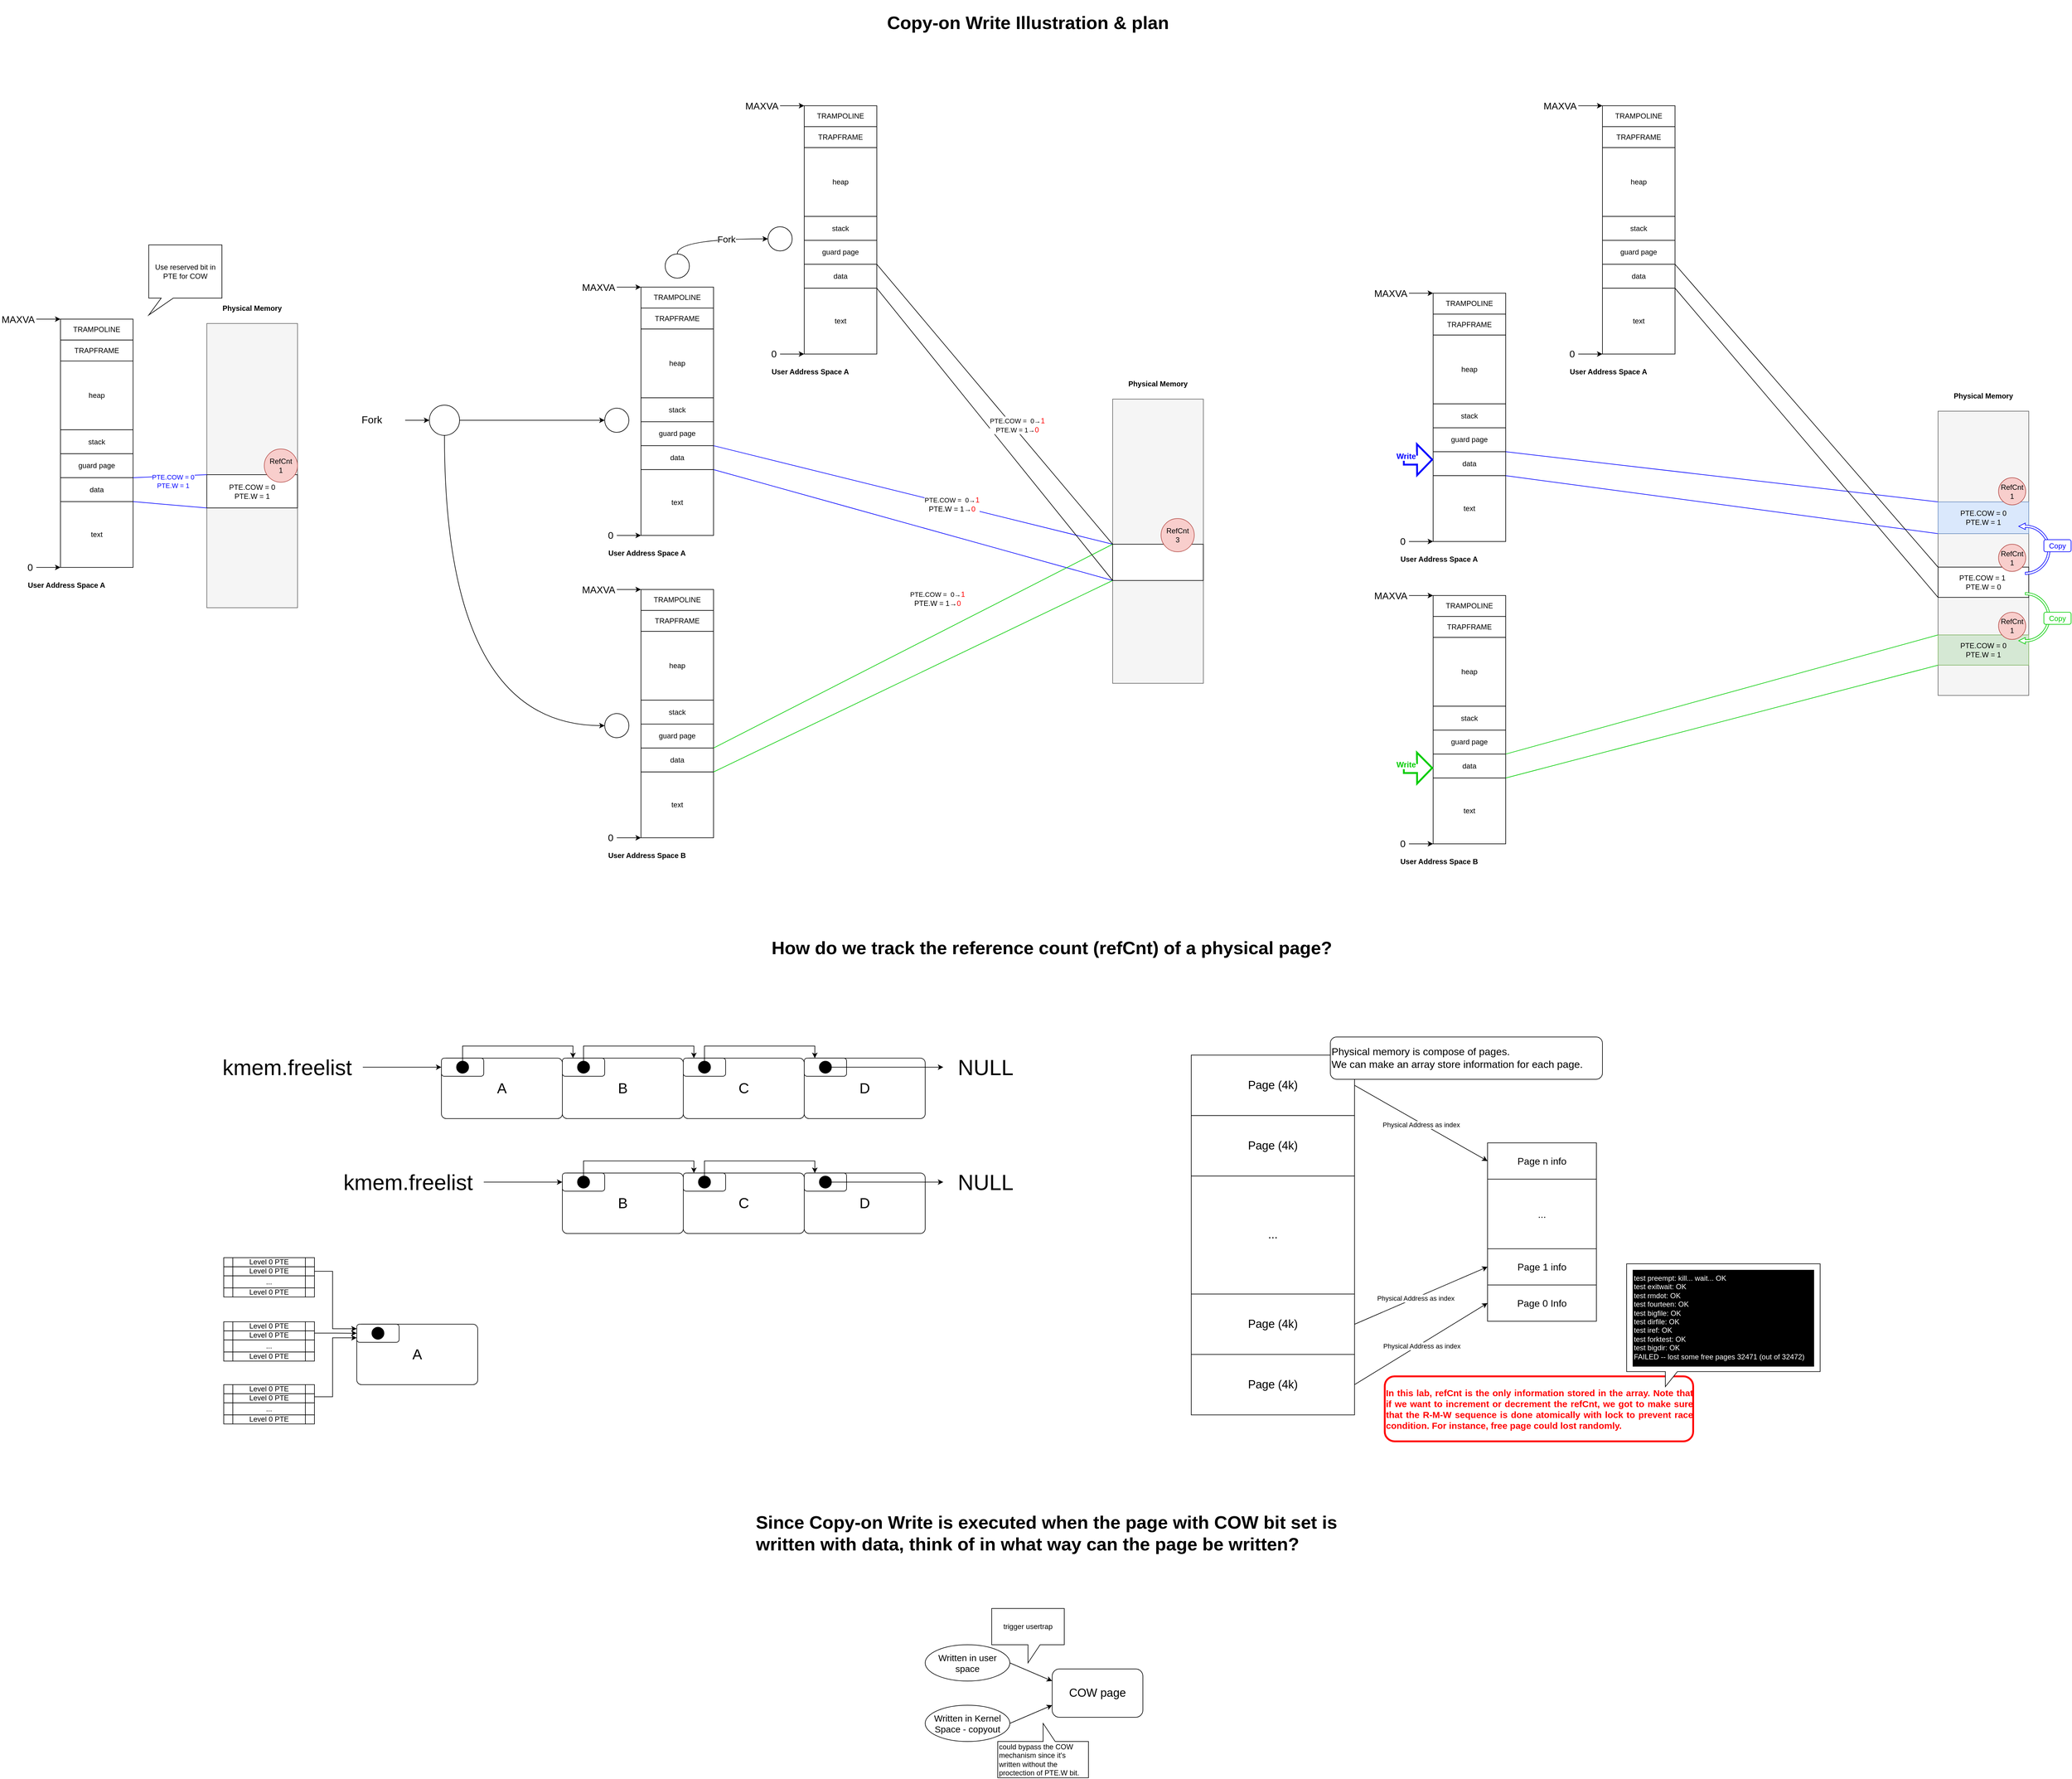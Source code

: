 <mxfile version="23.1.6" type="device">
  <diagram id="nApqOs3oJc1y2MJbmaid" name="Page-1">
    <mxGraphModel dx="6287" dy="3600" grid="1" gridSize="10" guides="1" tooltips="1" connect="1" arrows="1" fold="1" page="0" pageScale="1" pageWidth="1654" pageHeight="1169" math="0" shadow="0">
      <root>
        <mxCell id="0" />
        <mxCell id="1" parent="0" />
        <mxCell id="_kKipss2QhEB_xOAoXgh-2" value="" style="group" parent="1" vertex="1" connectable="0">
          <mxGeometry x="430" y="60" width="220" height="470" as="geometry" />
        </mxCell>
        <mxCell id="_kKipss2QhEB_xOAoXgh-3" value="" style="group" parent="_kKipss2QhEB_xOAoXgh-2" vertex="1" connectable="0">
          <mxGeometry x="100" y="14.842" width="120" height="410.632" as="geometry" />
        </mxCell>
        <mxCell id="_kKipss2QhEB_xOAoXgh-4" value="TRAMPOLINE" style="rounded=0;whiteSpace=wrap;html=1;" parent="_kKipss2QhEB_xOAoXgh-3" vertex="1">
          <mxGeometry width="120" height="34.632" as="geometry" />
        </mxCell>
        <mxCell id="_kKipss2QhEB_xOAoXgh-5" value="TRAPFRAME" style="rounded=0;whiteSpace=wrap;html=1;" parent="_kKipss2QhEB_xOAoXgh-3" vertex="1">
          <mxGeometry y="34.632" width="120" height="34.632" as="geometry" />
        </mxCell>
        <mxCell id="_kKipss2QhEB_xOAoXgh-6" value="heap" style="rounded=0;whiteSpace=wrap;html=1;" parent="_kKipss2QhEB_xOAoXgh-3" vertex="1">
          <mxGeometry y="69.263" width="120" height="113.789" as="geometry" />
        </mxCell>
        <mxCell id="_kKipss2QhEB_xOAoXgh-7" value="stack" style="rounded=0;whiteSpace=wrap;html=1;" parent="_kKipss2QhEB_xOAoXgh-3" vertex="1">
          <mxGeometry y="183.053" width="120" height="39.579" as="geometry" />
        </mxCell>
        <mxCell id="_kKipss2QhEB_xOAoXgh-8" value="guard page" style="rounded=0;whiteSpace=wrap;html=1;" parent="_kKipss2QhEB_xOAoXgh-3" vertex="1">
          <mxGeometry y="222.632" width="120" height="39.579" as="geometry" />
        </mxCell>
        <mxCell id="_kKipss2QhEB_xOAoXgh-9" value="data" style="rounded=0;whiteSpace=wrap;html=1;" parent="_kKipss2QhEB_xOAoXgh-3" vertex="1">
          <mxGeometry y="262.211" width="120" height="39.579" as="geometry" />
        </mxCell>
        <mxCell id="_kKipss2QhEB_xOAoXgh-10" value="text" style="rounded=0;whiteSpace=wrap;html=1;" parent="_kKipss2QhEB_xOAoXgh-3" vertex="1">
          <mxGeometry y="301.789" width="120" height="108.842" as="geometry" />
        </mxCell>
        <mxCell id="_kKipss2QhEB_xOAoXgh-11" style="rounded=0;orthogonalLoop=1;jettySize=auto;html=1;exitX=1;exitY=0.5;exitDx=0;exitDy=0;entryX=0;entryY=1;entryDx=0;entryDy=0;" parent="_kKipss2QhEB_xOAoXgh-2" source="_kKipss2QhEB_xOAoXgh-12" target="_kKipss2QhEB_xOAoXgh-10" edge="1">
          <mxGeometry relative="1" as="geometry" />
        </mxCell>
        <mxCell id="_kKipss2QhEB_xOAoXgh-12" value="&lt;font style=&quot;font-size: 16px;&quot;&gt;0&lt;/font&gt;" style="text;html=1;strokeColor=none;fillColor=none;align=center;verticalAlign=middle;whiteSpace=wrap;rounded=0;" parent="_kKipss2QhEB_xOAoXgh-2" vertex="1">
          <mxGeometry x="40" y="410.632" width="20" height="29.684" as="geometry" />
        </mxCell>
        <mxCell id="_kKipss2QhEB_xOAoXgh-13" style="rounded=0;orthogonalLoop=1;jettySize=auto;html=1;exitX=1;exitY=0.5;exitDx=0;exitDy=0;entryX=0;entryY=0;entryDx=0;entryDy=0;" parent="_kKipss2QhEB_xOAoXgh-2" source="_kKipss2QhEB_xOAoXgh-14" target="_kKipss2QhEB_xOAoXgh-4" edge="1">
          <mxGeometry relative="1" as="geometry" />
        </mxCell>
        <mxCell id="_kKipss2QhEB_xOAoXgh-14" value="&lt;font style=&quot;font-size: 16px;&quot;&gt;MAXVA&lt;/font&gt;" style="text;html=1;strokeColor=none;fillColor=none;align=center;verticalAlign=middle;whiteSpace=wrap;rounded=0;" parent="_kKipss2QhEB_xOAoXgh-2" vertex="1">
          <mxGeometry width="60" height="29.684" as="geometry" />
        </mxCell>
        <mxCell id="_kKipss2QhEB_xOAoXgh-15" value="&lt;b&gt;User Address Space A&lt;/b&gt;" style="text;html=1;strokeColor=none;fillColor=none;align=center;verticalAlign=middle;whiteSpace=wrap;rounded=0;" parent="_kKipss2QhEB_xOAoXgh-2" vertex="1">
          <mxGeometry x="40" y="440.316" width="140" height="29.684" as="geometry" />
        </mxCell>
        <mxCell id="_kKipss2QhEB_xOAoXgh-75" value="" style="ellipse;whiteSpace=wrap;html=1;aspect=fixed;" parent="_kKipss2QhEB_xOAoXgh-2" vertex="1">
          <mxGeometry x="40" y="215" width="40" height="40" as="geometry" />
        </mxCell>
        <mxCell id="_kKipss2QhEB_xOAoXgh-30" value="" style="rounded=0;whiteSpace=wrap;html=1;fillColor=#f5f5f5;fontColor=#333333;strokeColor=#666666;" parent="1" vertex="1">
          <mxGeometry x="1310" y="260" width="150" height="470" as="geometry" />
        </mxCell>
        <mxCell id="_kKipss2QhEB_xOAoXgh-31" value="&lt;b&gt;Physical Memory&lt;/b&gt;" style="text;html=1;strokeColor=none;fillColor=none;align=center;verticalAlign=middle;whiteSpace=wrap;rounded=0;" parent="1" vertex="1">
          <mxGeometry x="1315" y="219.996" width="140" height="29.684" as="geometry" />
        </mxCell>
        <mxCell id="_kKipss2QhEB_xOAoXgh-36" value="" style="rounded=0;whiteSpace=wrap;html=1;" parent="1" vertex="1">
          <mxGeometry x="1310" y="500" width="150" height="60" as="geometry" />
        </mxCell>
        <mxCell id="_kKipss2QhEB_xOAoXgh-47" value="" style="endArrow=none;html=1;rounded=0;exitX=1;exitY=0;exitDx=0;exitDy=0;entryX=0;entryY=0;entryDx=0;entryDy=0;strokeColor=#0000FF;" parent="1" source="_kKipss2QhEB_xOAoXgh-9" target="_kKipss2QhEB_xOAoXgh-36" edge="1">
          <mxGeometry width="50" height="50" relative="1" as="geometry">
            <mxPoint x="830" y="580" as="sourcePoint" />
            <mxPoint x="880" y="530" as="targetPoint" />
          </mxGeometry>
        </mxCell>
        <mxCell id="NhgTdZ-Xcg6zzgM0xqMc-21" value="PTE.COW =&amp;nbsp;&amp;nbsp;0→&lt;font style=&quot;border-color: var(--border-color); font-size: 12px;&quot; color=&quot;#ff0000&quot;&gt;1&lt;/font&gt;&lt;br style=&quot;border-color: var(--border-color); font-size: 12px;&quot;&gt;&lt;span style=&quot;font-size: 12px;&quot;&gt;PTE.W = 1→&lt;/span&gt;&lt;font style=&quot;border-color: var(--border-color); font-size: 12px;&quot; color=&quot;#ff0000&quot;&gt;0&lt;/font&gt;" style="edgeLabel;html=1;align=center;verticalAlign=middle;resizable=0;points=[];" parent="_kKipss2QhEB_xOAoXgh-47" vertex="1" connectable="0">
          <mxGeometry x="0.096" y="1" relative="1" as="geometry">
            <mxPoint x="32" y="8" as="offset" />
          </mxGeometry>
        </mxCell>
        <mxCell id="_kKipss2QhEB_xOAoXgh-48" value="" style="endArrow=none;html=1;rounded=0;exitX=1;exitY=0;exitDx=0;exitDy=0;entryX=0;entryY=1;entryDx=0;entryDy=0;strokeColor=#0000FF;" parent="1" source="_kKipss2QhEB_xOAoXgh-10" target="_kKipss2QhEB_xOAoXgh-36" edge="1">
          <mxGeometry width="50" height="50" relative="1" as="geometry">
            <mxPoint x="780" y="550" as="sourcePoint" />
            <mxPoint x="830" y="500" as="targetPoint" />
          </mxGeometry>
        </mxCell>
        <mxCell id="_kKipss2QhEB_xOAoXgh-51" value="" style="group" parent="1" vertex="1" connectable="0">
          <mxGeometry x="430" y="560" width="220" height="470" as="geometry" />
        </mxCell>
        <mxCell id="_kKipss2QhEB_xOAoXgh-52" value="" style="group" parent="_kKipss2QhEB_xOAoXgh-51" vertex="1" connectable="0">
          <mxGeometry x="100" y="14.842" width="120" height="410.632" as="geometry" />
        </mxCell>
        <mxCell id="_kKipss2QhEB_xOAoXgh-53" value="TRAMPOLINE" style="rounded=0;whiteSpace=wrap;html=1;" parent="_kKipss2QhEB_xOAoXgh-52" vertex="1">
          <mxGeometry width="120" height="34.632" as="geometry" />
        </mxCell>
        <mxCell id="_kKipss2QhEB_xOAoXgh-54" value="TRAPFRAME" style="rounded=0;whiteSpace=wrap;html=1;" parent="_kKipss2QhEB_xOAoXgh-52" vertex="1">
          <mxGeometry y="34.632" width="120" height="34.632" as="geometry" />
        </mxCell>
        <mxCell id="_kKipss2QhEB_xOAoXgh-55" value="heap" style="rounded=0;whiteSpace=wrap;html=1;" parent="_kKipss2QhEB_xOAoXgh-52" vertex="1">
          <mxGeometry y="69.263" width="120" height="113.789" as="geometry" />
        </mxCell>
        <mxCell id="_kKipss2QhEB_xOAoXgh-56" value="stack" style="rounded=0;whiteSpace=wrap;html=1;" parent="_kKipss2QhEB_xOAoXgh-52" vertex="1">
          <mxGeometry y="183.053" width="120" height="39.579" as="geometry" />
        </mxCell>
        <mxCell id="_kKipss2QhEB_xOAoXgh-57" value="guard page" style="rounded=0;whiteSpace=wrap;html=1;" parent="_kKipss2QhEB_xOAoXgh-52" vertex="1">
          <mxGeometry y="222.632" width="120" height="39.579" as="geometry" />
        </mxCell>
        <mxCell id="_kKipss2QhEB_xOAoXgh-58" value="data" style="rounded=0;whiteSpace=wrap;html=1;" parent="_kKipss2QhEB_xOAoXgh-52" vertex="1">
          <mxGeometry y="262.211" width="120" height="39.579" as="geometry" />
        </mxCell>
        <mxCell id="_kKipss2QhEB_xOAoXgh-59" value="text" style="rounded=0;whiteSpace=wrap;html=1;" parent="_kKipss2QhEB_xOAoXgh-52" vertex="1">
          <mxGeometry y="301.789" width="120" height="108.842" as="geometry" />
        </mxCell>
        <mxCell id="_kKipss2QhEB_xOAoXgh-60" style="rounded=0;orthogonalLoop=1;jettySize=auto;html=1;exitX=1;exitY=0.5;exitDx=0;exitDy=0;entryX=0;entryY=1;entryDx=0;entryDy=0;" parent="_kKipss2QhEB_xOAoXgh-51" source="_kKipss2QhEB_xOAoXgh-61" target="_kKipss2QhEB_xOAoXgh-59" edge="1">
          <mxGeometry relative="1" as="geometry" />
        </mxCell>
        <mxCell id="_kKipss2QhEB_xOAoXgh-61" value="&lt;font style=&quot;font-size: 16px;&quot;&gt;0&lt;/font&gt;" style="text;html=1;strokeColor=none;fillColor=none;align=center;verticalAlign=middle;whiteSpace=wrap;rounded=0;" parent="_kKipss2QhEB_xOAoXgh-51" vertex="1">
          <mxGeometry x="40" y="410.632" width="20" height="29.684" as="geometry" />
        </mxCell>
        <mxCell id="_kKipss2QhEB_xOAoXgh-62" style="rounded=0;orthogonalLoop=1;jettySize=auto;html=1;exitX=1;exitY=0.5;exitDx=0;exitDy=0;entryX=0;entryY=0;entryDx=0;entryDy=0;" parent="_kKipss2QhEB_xOAoXgh-51" source="_kKipss2QhEB_xOAoXgh-63" target="_kKipss2QhEB_xOAoXgh-53" edge="1">
          <mxGeometry relative="1" as="geometry" />
        </mxCell>
        <mxCell id="_kKipss2QhEB_xOAoXgh-63" value="&lt;font style=&quot;font-size: 16px;&quot;&gt;MAXVA&lt;/font&gt;" style="text;html=1;strokeColor=none;fillColor=none;align=center;verticalAlign=middle;whiteSpace=wrap;rounded=0;" parent="_kKipss2QhEB_xOAoXgh-51" vertex="1">
          <mxGeometry width="60" height="29.684" as="geometry" />
        </mxCell>
        <mxCell id="_kKipss2QhEB_xOAoXgh-64" value="&lt;b&gt;User Address Space B&lt;/b&gt;" style="text;html=1;strokeColor=none;fillColor=none;align=center;verticalAlign=middle;whiteSpace=wrap;rounded=0;" parent="_kKipss2QhEB_xOAoXgh-51" vertex="1">
          <mxGeometry x="40" y="440.316" width="140" height="29.684" as="geometry" />
        </mxCell>
        <mxCell id="_kKipss2QhEB_xOAoXgh-76" value="" style="ellipse;whiteSpace=wrap;html=1;aspect=fixed;" parent="_kKipss2QhEB_xOAoXgh-51" vertex="1">
          <mxGeometry x="40" y="220" width="40" height="40" as="geometry" />
        </mxCell>
        <mxCell id="_kKipss2QhEB_xOAoXgh-70" value="" style="endArrow=none;html=1;rounded=0;exitX=1;exitY=0;exitDx=0;exitDy=0;entryX=0;entryY=0;entryDx=0;entryDy=0;strokeColor=#00CC00;" parent="1" source="_kKipss2QhEB_xOAoXgh-58" target="_kKipss2QhEB_xOAoXgh-36" edge="1">
          <mxGeometry width="50" height="50" relative="1" as="geometry">
            <mxPoint x="650" y="857" as="sourcePoint" />
            <mxPoint x="970" y="440" as="targetPoint" />
          </mxGeometry>
        </mxCell>
        <mxCell id="NhgTdZ-Xcg6zzgM0xqMc-22" value="PTE.COW =&amp;nbsp;&amp;nbsp;0→&lt;font style=&quot;border-color: var(--border-color); font-size: 12px;&quot; color=&quot;#ff0000&quot;&gt;1&lt;/font&gt;&lt;br style=&quot;border-color: var(--border-color); font-size: 12px;&quot;&gt;&lt;span style=&quot;font-size: 12px;&quot;&gt;PTE.W = 1→&lt;/span&gt;&lt;font style=&quot;border-color: var(--border-color); font-size: 12px;&quot; color=&quot;#ff0000&quot;&gt;0&lt;/font&gt;" style="edgeLabel;html=1;align=center;verticalAlign=middle;resizable=0;points=[];" parent="_kKipss2QhEB_xOAoXgh-70" vertex="1" connectable="0">
          <mxGeometry x="0.031" relative="1" as="geometry">
            <mxPoint x="30" y="-74" as="offset" />
          </mxGeometry>
        </mxCell>
        <mxCell id="_kKipss2QhEB_xOAoXgh-71" value="" style="endArrow=none;html=1;rounded=0;exitX=1;exitY=0;exitDx=0;exitDy=0;entryX=0;entryY=1;entryDx=0;entryDy=0;strokeColor=#00CC00;" parent="1" source="_kKipss2QhEB_xOAoXgh-59" target="_kKipss2QhEB_xOAoXgh-36" edge="1">
          <mxGeometry width="50" height="50" relative="1" as="geometry">
            <mxPoint x="650" y="917" as="sourcePoint" />
            <mxPoint x="970" y="520" as="targetPoint" />
          </mxGeometry>
        </mxCell>
        <mxCell id="_kKipss2QhEB_xOAoXgh-77" style="edgeStyle=orthogonalEdgeStyle;rounded=0;orthogonalLoop=1;jettySize=auto;html=1;exitX=1;exitY=0.5;exitDx=0;exitDy=0;entryX=0;entryY=0.5;entryDx=0;entryDy=0;curved=1;" parent="1" source="_kKipss2QhEB_xOAoXgh-74" target="_kKipss2QhEB_xOAoXgh-75" edge="1">
          <mxGeometry relative="1" as="geometry" />
        </mxCell>
        <mxCell id="_kKipss2QhEB_xOAoXgh-78" style="edgeStyle=orthogonalEdgeStyle;rounded=0;orthogonalLoop=1;jettySize=auto;html=1;exitX=0.5;exitY=1;exitDx=0;exitDy=0;entryX=0;entryY=0.5;entryDx=0;entryDy=0;curved=1;" parent="1" source="_kKipss2QhEB_xOAoXgh-74" target="_kKipss2QhEB_xOAoXgh-76" edge="1">
          <mxGeometry relative="1" as="geometry" />
        </mxCell>
        <mxCell id="_kKipss2QhEB_xOAoXgh-74" value="" style="ellipse;whiteSpace=wrap;html=1;aspect=fixed;" parent="1" vertex="1">
          <mxGeometry x="180" y="270" width="50" height="50" as="geometry" />
        </mxCell>
        <mxCell id="_kKipss2QhEB_xOAoXgh-82" style="edgeStyle=orthogonalEdgeStyle;rounded=0;orthogonalLoop=1;jettySize=auto;html=1;entryX=0;entryY=0.5;entryDx=0;entryDy=0;" parent="1" source="_kKipss2QhEB_xOAoXgh-81" target="_kKipss2QhEB_xOAoXgh-74" edge="1">
          <mxGeometry relative="1" as="geometry">
            <mxPoint x="110" y="265" as="sourcePoint" />
          </mxGeometry>
        </mxCell>
        <mxCell id="_kKipss2QhEB_xOAoXgh-81" value="&lt;font style=&quot;font-size: 17px;&quot;&gt;Fork&lt;/font&gt;" style="text;html=1;align=center;verticalAlign=middle;whiteSpace=wrap;rounded=0;" parent="1" vertex="1">
          <mxGeometry x="30" y="275" width="110" height="40" as="geometry" />
        </mxCell>
        <mxCell id="_kKipss2QhEB_xOAoXgh-115" value="" style="group" parent="1" vertex="1" connectable="0">
          <mxGeometry x="1740" y="70" width="220" height="470" as="geometry" />
        </mxCell>
        <mxCell id="_kKipss2QhEB_xOAoXgh-116" value="" style="group" parent="_kKipss2QhEB_xOAoXgh-115" vertex="1" connectable="0">
          <mxGeometry x="100" y="14.842" width="120" height="410.632" as="geometry" />
        </mxCell>
        <mxCell id="_kKipss2QhEB_xOAoXgh-117" value="TRAMPOLINE" style="rounded=0;whiteSpace=wrap;html=1;" parent="_kKipss2QhEB_xOAoXgh-116" vertex="1">
          <mxGeometry width="120" height="34.632" as="geometry" />
        </mxCell>
        <mxCell id="_kKipss2QhEB_xOAoXgh-118" value="TRAPFRAME" style="rounded=0;whiteSpace=wrap;html=1;" parent="_kKipss2QhEB_xOAoXgh-116" vertex="1">
          <mxGeometry y="34.632" width="120" height="34.632" as="geometry" />
        </mxCell>
        <mxCell id="_kKipss2QhEB_xOAoXgh-119" value="heap" style="rounded=0;whiteSpace=wrap;html=1;" parent="_kKipss2QhEB_xOAoXgh-116" vertex="1">
          <mxGeometry y="69.263" width="120" height="113.789" as="geometry" />
        </mxCell>
        <mxCell id="_kKipss2QhEB_xOAoXgh-120" value="stack" style="rounded=0;whiteSpace=wrap;html=1;" parent="_kKipss2QhEB_xOAoXgh-116" vertex="1">
          <mxGeometry y="183.053" width="120" height="39.579" as="geometry" />
        </mxCell>
        <mxCell id="_kKipss2QhEB_xOAoXgh-121" value="guard page" style="rounded=0;whiteSpace=wrap;html=1;" parent="_kKipss2QhEB_xOAoXgh-116" vertex="1">
          <mxGeometry y="222.632" width="120" height="39.579" as="geometry" />
        </mxCell>
        <mxCell id="_kKipss2QhEB_xOAoXgh-122" value="data" style="rounded=0;whiteSpace=wrap;html=1;" parent="_kKipss2QhEB_xOAoXgh-116" vertex="1">
          <mxGeometry y="262.211" width="120" height="39.579" as="geometry" />
        </mxCell>
        <mxCell id="_kKipss2QhEB_xOAoXgh-123" value="text" style="rounded=0;whiteSpace=wrap;html=1;" parent="_kKipss2QhEB_xOAoXgh-116" vertex="1">
          <mxGeometry y="301.789" width="120" height="108.842" as="geometry" />
        </mxCell>
        <mxCell id="_kKipss2QhEB_xOAoXgh-124" style="rounded=0;orthogonalLoop=1;jettySize=auto;html=1;exitX=1;exitY=0.5;exitDx=0;exitDy=0;entryX=0;entryY=1;entryDx=0;entryDy=0;" parent="_kKipss2QhEB_xOAoXgh-115" source="_kKipss2QhEB_xOAoXgh-125" target="_kKipss2QhEB_xOAoXgh-123" edge="1">
          <mxGeometry relative="1" as="geometry" />
        </mxCell>
        <mxCell id="_kKipss2QhEB_xOAoXgh-125" value="&lt;font style=&quot;font-size: 16px;&quot;&gt;0&lt;/font&gt;" style="text;html=1;strokeColor=none;fillColor=none;align=center;verticalAlign=middle;whiteSpace=wrap;rounded=0;" parent="_kKipss2QhEB_xOAoXgh-115" vertex="1">
          <mxGeometry x="40" y="410.632" width="20" height="29.684" as="geometry" />
        </mxCell>
        <mxCell id="_kKipss2QhEB_xOAoXgh-126" style="rounded=0;orthogonalLoop=1;jettySize=auto;html=1;exitX=1;exitY=0.5;exitDx=0;exitDy=0;entryX=0;entryY=0;entryDx=0;entryDy=0;" parent="_kKipss2QhEB_xOAoXgh-115" source="_kKipss2QhEB_xOAoXgh-127" target="_kKipss2QhEB_xOAoXgh-117" edge="1">
          <mxGeometry relative="1" as="geometry" />
        </mxCell>
        <mxCell id="_kKipss2QhEB_xOAoXgh-127" value="&lt;font style=&quot;font-size: 16px;&quot;&gt;MAXVA&lt;/font&gt;" style="text;html=1;strokeColor=none;fillColor=none;align=center;verticalAlign=middle;whiteSpace=wrap;rounded=0;" parent="_kKipss2QhEB_xOAoXgh-115" vertex="1">
          <mxGeometry width="60" height="29.684" as="geometry" />
        </mxCell>
        <mxCell id="_kKipss2QhEB_xOAoXgh-128" value="&lt;b&gt;User Address Space A&lt;/b&gt;" style="text;html=1;strokeColor=none;fillColor=none;align=center;verticalAlign=middle;whiteSpace=wrap;rounded=0;" parent="_kKipss2QhEB_xOAoXgh-115" vertex="1">
          <mxGeometry x="40" y="440.316" width="140" height="29.684" as="geometry" />
        </mxCell>
        <mxCell id="_kKipss2QhEB_xOAoXgh-171" value="" style="shape=flexArrow;endArrow=classic;html=1;rounded=0;endWidth=32;endSize=7.386;width=14.286;fontColor=#0000FF;strokeColor=#0000FF;strokeWidth=3;" parent="_kKipss2QhEB_xOAoXgh-115" edge="1">
          <mxGeometry width="50" height="50" relative="1" as="geometry">
            <mxPoint x="50" y="290.29" as="sourcePoint" />
            <mxPoint x="100" y="290" as="targetPoint" />
          </mxGeometry>
        </mxCell>
        <mxCell id="_kKipss2QhEB_xOAoXgh-172" value="Write" style="edgeLabel;html=1;align=center;verticalAlign=middle;resizable=0;points=[];fontColor=#0000FF;fontSize=13;fontStyle=1" parent="_kKipss2QhEB_xOAoXgh-171" vertex="1" connectable="0">
          <mxGeometry x="-0.174" y="1" relative="1" as="geometry">
            <mxPoint x="-16" y="-5" as="offset" />
          </mxGeometry>
        </mxCell>
        <mxCell id="_kKipss2QhEB_xOAoXgh-130" value="" style="rounded=0;whiteSpace=wrap;html=1;fillColor=#f5f5f5;fontColor=#333333;strokeColor=#666666;" parent="1" vertex="1">
          <mxGeometry x="2675" y="280" width="150" height="470" as="geometry" />
        </mxCell>
        <mxCell id="_kKipss2QhEB_xOAoXgh-131" value="&lt;b&gt;Physical Memory&lt;/b&gt;" style="text;html=1;strokeColor=none;fillColor=none;align=center;verticalAlign=middle;whiteSpace=wrap;rounded=0;" parent="1" vertex="1">
          <mxGeometry x="2680" y="239.996" width="140" height="29.684" as="geometry" />
        </mxCell>
        <mxCell id="_kKipss2QhEB_xOAoXgh-134" value="PTE.COW = 1&amp;nbsp;&lt;br style=&quot;border-color: var(--border-color);&quot;&gt;PTE.W = 0" style="rounded=0;whiteSpace=wrap;html=1;" parent="1" vertex="1">
          <mxGeometry x="2675" y="537.89" width="150" height="50" as="geometry" />
        </mxCell>
        <mxCell id="_kKipss2QhEB_xOAoXgh-140" value="" style="endArrow=none;html=1;rounded=0;exitX=1;exitY=0;exitDx=0;exitDy=0;entryX=0;entryY=0;entryDx=0;entryDy=0;strokeColor=#0000FF;" parent="1" source="_kKipss2QhEB_xOAoXgh-122" target="NhgTdZ-Xcg6zzgM0xqMc-13" edge="1">
          <mxGeometry width="50" height="50" relative="1" as="geometry">
            <mxPoint x="2140" y="590" as="sourcePoint" />
            <mxPoint x="2190" y="540" as="targetPoint" />
          </mxGeometry>
        </mxCell>
        <mxCell id="_kKipss2QhEB_xOAoXgh-141" value="" style="endArrow=none;html=1;rounded=0;exitX=1;exitY=0;exitDx=0;exitDy=0;entryX=0;entryY=1;entryDx=0;entryDy=0;strokeColor=#0000FF;" parent="1" source="_kKipss2QhEB_xOAoXgh-123" target="NhgTdZ-Xcg6zzgM0xqMc-13" edge="1">
          <mxGeometry width="50" height="50" relative="1" as="geometry">
            <mxPoint x="2090" y="560" as="sourcePoint" />
            <mxPoint x="2140" y="510" as="targetPoint" />
          </mxGeometry>
        </mxCell>
        <mxCell id="_kKipss2QhEB_xOAoXgh-144" value="" style="group" parent="1" vertex="1" connectable="0">
          <mxGeometry x="1740" y="570" width="220" height="470" as="geometry" />
        </mxCell>
        <mxCell id="_kKipss2QhEB_xOAoXgh-145" value="" style="group" parent="_kKipss2QhEB_xOAoXgh-144" vertex="1" connectable="0">
          <mxGeometry x="100" y="14.842" width="120" height="410.632" as="geometry" />
        </mxCell>
        <mxCell id="_kKipss2QhEB_xOAoXgh-146" value="TRAMPOLINE" style="rounded=0;whiteSpace=wrap;html=1;" parent="_kKipss2QhEB_xOAoXgh-145" vertex="1">
          <mxGeometry width="120" height="34.632" as="geometry" />
        </mxCell>
        <mxCell id="_kKipss2QhEB_xOAoXgh-147" value="TRAPFRAME" style="rounded=0;whiteSpace=wrap;html=1;" parent="_kKipss2QhEB_xOAoXgh-145" vertex="1">
          <mxGeometry y="34.632" width="120" height="34.632" as="geometry" />
        </mxCell>
        <mxCell id="_kKipss2QhEB_xOAoXgh-148" value="heap" style="rounded=0;whiteSpace=wrap;html=1;" parent="_kKipss2QhEB_xOAoXgh-145" vertex="1">
          <mxGeometry y="69.263" width="120" height="113.789" as="geometry" />
        </mxCell>
        <mxCell id="_kKipss2QhEB_xOAoXgh-149" value="stack" style="rounded=0;whiteSpace=wrap;html=1;" parent="_kKipss2QhEB_xOAoXgh-145" vertex="1">
          <mxGeometry y="183.053" width="120" height="39.579" as="geometry" />
        </mxCell>
        <mxCell id="_kKipss2QhEB_xOAoXgh-150" value="guard page" style="rounded=0;whiteSpace=wrap;html=1;" parent="_kKipss2QhEB_xOAoXgh-145" vertex="1">
          <mxGeometry y="222.632" width="120" height="39.579" as="geometry" />
        </mxCell>
        <mxCell id="_kKipss2QhEB_xOAoXgh-151" value="data" style="rounded=0;whiteSpace=wrap;html=1;" parent="_kKipss2QhEB_xOAoXgh-145" vertex="1">
          <mxGeometry y="262.211" width="120" height="39.579" as="geometry" />
        </mxCell>
        <mxCell id="_kKipss2QhEB_xOAoXgh-152" value="text" style="rounded=0;whiteSpace=wrap;html=1;" parent="_kKipss2QhEB_xOAoXgh-145" vertex="1">
          <mxGeometry y="301.789" width="120" height="108.842" as="geometry" />
        </mxCell>
        <mxCell id="_kKipss2QhEB_xOAoXgh-153" style="rounded=0;orthogonalLoop=1;jettySize=auto;html=1;exitX=1;exitY=0.5;exitDx=0;exitDy=0;entryX=0;entryY=1;entryDx=0;entryDy=0;" parent="_kKipss2QhEB_xOAoXgh-144" source="_kKipss2QhEB_xOAoXgh-154" target="_kKipss2QhEB_xOAoXgh-152" edge="1">
          <mxGeometry relative="1" as="geometry" />
        </mxCell>
        <mxCell id="_kKipss2QhEB_xOAoXgh-154" value="&lt;font style=&quot;font-size: 16px;&quot;&gt;0&lt;/font&gt;" style="text;html=1;strokeColor=none;fillColor=none;align=center;verticalAlign=middle;whiteSpace=wrap;rounded=0;" parent="_kKipss2QhEB_xOAoXgh-144" vertex="1">
          <mxGeometry x="40" y="410.632" width="20" height="29.684" as="geometry" />
        </mxCell>
        <mxCell id="_kKipss2QhEB_xOAoXgh-155" style="rounded=0;orthogonalLoop=1;jettySize=auto;html=1;exitX=1;exitY=0.5;exitDx=0;exitDy=0;entryX=0;entryY=0;entryDx=0;entryDy=0;" parent="_kKipss2QhEB_xOAoXgh-144" source="_kKipss2QhEB_xOAoXgh-156" target="_kKipss2QhEB_xOAoXgh-146" edge="1">
          <mxGeometry relative="1" as="geometry" />
        </mxCell>
        <mxCell id="_kKipss2QhEB_xOAoXgh-156" value="&lt;font style=&quot;font-size: 16px;&quot;&gt;MAXVA&lt;/font&gt;" style="text;html=1;strokeColor=none;fillColor=none;align=center;verticalAlign=middle;whiteSpace=wrap;rounded=0;" parent="_kKipss2QhEB_xOAoXgh-144" vertex="1">
          <mxGeometry width="60" height="29.684" as="geometry" />
        </mxCell>
        <mxCell id="_kKipss2QhEB_xOAoXgh-157" value="&lt;b&gt;User Address Space B&lt;/b&gt;" style="text;html=1;strokeColor=none;fillColor=none;align=center;verticalAlign=middle;whiteSpace=wrap;rounded=0;" parent="_kKipss2QhEB_xOAoXgh-144" vertex="1">
          <mxGeometry x="40" y="440.316" width="140" height="29.684" as="geometry" />
        </mxCell>
        <mxCell id="_kKipss2QhEB_xOAoXgh-83" value="" style="shape=flexArrow;endArrow=classic;html=1;rounded=0;endWidth=32;endSize=7.386;width=14.286;strokeColor=#00CC00;strokeWidth=3;" parent="_kKipss2QhEB_xOAoXgh-144" edge="1">
          <mxGeometry width="50" height="50" relative="1" as="geometry">
            <mxPoint x="50" y="300.29" as="sourcePoint" />
            <mxPoint x="100" y="300" as="targetPoint" />
          </mxGeometry>
        </mxCell>
        <mxCell id="_kKipss2QhEB_xOAoXgh-84" value="Write" style="edgeLabel;html=1;align=center;verticalAlign=middle;resizable=0;points=[];fontColor=#00CC00;fontStyle=1;fontSize=13;" parent="_kKipss2QhEB_xOAoXgh-83" vertex="1" connectable="0">
          <mxGeometry x="-0.174" y="1" relative="1" as="geometry">
            <mxPoint x="-16" y="-5" as="offset" />
          </mxGeometry>
        </mxCell>
        <mxCell id="_kKipss2QhEB_xOAoXgh-163" value="" style="endArrow=none;html=1;rounded=0;exitX=1;exitY=0;exitDx=0;exitDy=0;entryX=0;entryY=0;entryDx=0;entryDy=0;strokeColor=#00CC00;" parent="1" source="_kKipss2QhEB_xOAoXgh-151" target="_kKipss2QhEB_xOAoXgh-167" edge="1">
          <mxGeometry width="50" height="50" relative="1" as="geometry">
            <mxPoint x="1960" y="867" as="sourcePoint" />
            <mxPoint x="2280" y="450" as="targetPoint" />
          </mxGeometry>
        </mxCell>
        <mxCell id="_kKipss2QhEB_xOAoXgh-164" value="" style="endArrow=none;html=1;rounded=0;exitX=1;exitY=0;exitDx=0;exitDy=0;entryX=0;entryY=1;entryDx=0;entryDy=0;strokeColor=#00CC00;" parent="1" source="_kKipss2QhEB_xOAoXgh-152" target="_kKipss2QhEB_xOAoXgh-167" edge="1">
          <mxGeometry width="50" height="50" relative="1" as="geometry">
            <mxPoint x="1960" y="927" as="sourcePoint" />
            <mxPoint x="2280" y="530" as="targetPoint" />
          </mxGeometry>
        </mxCell>
        <mxCell id="_kKipss2QhEB_xOAoXgh-167" value="PTE.COW = 0&lt;br style=&quot;border-color: var(--border-color);&quot;&gt;PTE.W = 1" style="rounded=0;whiteSpace=wrap;html=1;fillColor=#d5e8d4;strokeColor=#82b366;" parent="1" vertex="1">
          <mxGeometry x="2675" y="650" width="150" height="50" as="geometry" />
        </mxCell>
        <mxCell id="_kKipss2QhEB_xOAoXgh-169" value="" style="html=1;shadow=0;dashed=0;align=center;verticalAlign=middle;shape=mxgraph.arrows2.uTurnArrow;dy=1.84;arrowHead=10.67;dx2=10.81;rotation=-180;strokeColor=#00CC00;" parent="1" vertex="1">
          <mxGeometry x="2830" y="580" width="30" height="85" as="geometry" />
        </mxCell>
        <mxCell id="_kKipss2QhEB_xOAoXgh-170" value="&lt;font color=&quot;#00cc00&quot;&gt;Copy&lt;/font&gt;" style="rounded=1;whiteSpace=wrap;html=1;strokeColor=#00CC00;" parent="1" vertex="1">
          <mxGeometry x="2850" y="612.5" width="45" height="20" as="geometry" />
        </mxCell>
        <mxCell id="_kKipss2QhEB_xOAoXgh-231" value="" style="group" parent="1" vertex="1" connectable="0">
          <mxGeometry x="-530" y="112.89" width="220" height="470" as="geometry" />
        </mxCell>
        <mxCell id="_kKipss2QhEB_xOAoXgh-232" value="" style="group" parent="_kKipss2QhEB_xOAoXgh-231" vertex="1" connectable="0">
          <mxGeometry x="100" y="14.842" width="120" height="410.632" as="geometry" />
        </mxCell>
        <mxCell id="_kKipss2QhEB_xOAoXgh-233" value="TRAMPOLINE" style="rounded=0;whiteSpace=wrap;html=1;" parent="_kKipss2QhEB_xOAoXgh-232" vertex="1">
          <mxGeometry width="120" height="34.632" as="geometry" />
        </mxCell>
        <mxCell id="_kKipss2QhEB_xOAoXgh-234" value="TRAPFRAME" style="rounded=0;whiteSpace=wrap;html=1;" parent="_kKipss2QhEB_xOAoXgh-232" vertex="1">
          <mxGeometry y="34.632" width="120" height="34.632" as="geometry" />
        </mxCell>
        <mxCell id="_kKipss2QhEB_xOAoXgh-235" value="heap" style="rounded=0;whiteSpace=wrap;html=1;" parent="_kKipss2QhEB_xOAoXgh-232" vertex="1">
          <mxGeometry y="69.263" width="120" height="113.789" as="geometry" />
        </mxCell>
        <mxCell id="_kKipss2QhEB_xOAoXgh-236" value="stack" style="rounded=0;whiteSpace=wrap;html=1;" parent="_kKipss2QhEB_xOAoXgh-232" vertex="1">
          <mxGeometry y="183.053" width="120" height="39.579" as="geometry" />
        </mxCell>
        <mxCell id="_kKipss2QhEB_xOAoXgh-237" value="guard page" style="rounded=0;whiteSpace=wrap;html=1;" parent="_kKipss2QhEB_xOAoXgh-232" vertex="1">
          <mxGeometry y="222.632" width="120" height="39.579" as="geometry" />
        </mxCell>
        <mxCell id="_kKipss2QhEB_xOAoXgh-238" value="data" style="rounded=0;whiteSpace=wrap;html=1;" parent="_kKipss2QhEB_xOAoXgh-232" vertex="1">
          <mxGeometry y="262.211" width="120" height="39.579" as="geometry" />
        </mxCell>
        <mxCell id="_kKipss2QhEB_xOAoXgh-239" value="text" style="rounded=0;whiteSpace=wrap;html=1;" parent="_kKipss2QhEB_xOAoXgh-232" vertex="1">
          <mxGeometry y="301.789" width="120" height="108.842" as="geometry" />
        </mxCell>
        <mxCell id="_kKipss2QhEB_xOAoXgh-240" style="rounded=0;orthogonalLoop=1;jettySize=auto;html=1;exitX=1;exitY=0.5;exitDx=0;exitDy=0;entryX=0;entryY=1;entryDx=0;entryDy=0;" parent="_kKipss2QhEB_xOAoXgh-231" source="_kKipss2QhEB_xOAoXgh-241" target="_kKipss2QhEB_xOAoXgh-239" edge="1">
          <mxGeometry relative="1" as="geometry" />
        </mxCell>
        <mxCell id="_kKipss2QhEB_xOAoXgh-241" value="&lt;font style=&quot;font-size: 16px;&quot;&gt;0&lt;/font&gt;" style="text;html=1;strokeColor=none;fillColor=none;align=center;verticalAlign=middle;whiteSpace=wrap;rounded=0;" parent="_kKipss2QhEB_xOAoXgh-231" vertex="1">
          <mxGeometry x="40" y="410.632" width="20" height="29.684" as="geometry" />
        </mxCell>
        <mxCell id="_kKipss2QhEB_xOAoXgh-242" style="rounded=0;orthogonalLoop=1;jettySize=auto;html=1;exitX=1;exitY=0.5;exitDx=0;exitDy=0;entryX=0;entryY=0;entryDx=0;entryDy=0;" parent="_kKipss2QhEB_xOAoXgh-231" source="_kKipss2QhEB_xOAoXgh-243" target="_kKipss2QhEB_xOAoXgh-233" edge="1">
          <mxGeometry relative="1" as="geometry" />
        </mxCell>
        <mxCell id="_kKipss2QhEB_xOAoXgh-243" value="&lt;font style=&quot;font-size: 16px;&quot;&gt;MAXVA&lt;/font&gt;" style="text;html=1;strokeColor=none;fillColor=none;align=center;verticalAlign=middle;whiteSpace=wrap;rounded=0;" parent="_kKipss2QhEB_xOAoXgh-231" vertex="1">
          <mxGeometry width="60" height="29.684" as="geometry" />
        </mxCell>
        <mxCell id="_kKipss2QhEB_xOAoXgh-244" value="&lt;b&gt;User Address Space A&lt;/b&gt;" style="text;html=1;strokeColor=none;fillColor=none;align=center;verticalAlign=middle;whiteSpace=wrap;rounded=0;" parent="_kKipss2QhEB_xOAoXgh-231" vertex="1">
          <mxGeometry x="40" y="440.316" width="140" height="29.684" as="geometry" />
        </mxCell>
        <mxCell id="_kKipss2QhEB_xOAoXgh-246" value="" style="rounded=0;whiteSpace=wrap;html=1;fillColor=#f5f5f5;fontColor=#333333;strokeColor=#666666;" parent="1" vertex="1">
          <mxGeometry x="-188" y="135" width="150" height="470" as="geometry" />
        </mxCell>
        <mxCell id="_kKipss2QhEB_xOAoXgh-247" value="&lt;b&gt;Physical Memory&lt;/b&gt;" style="text;html=1;strokeColor=none;fillColor=none;align=center;verticalAlign=middle;whiteSpace=wrap;rounded=0;" parent="1" vertex="1">
          <mxGeometry x="-183" y="94.996" width="140" height="29.684" as="geometry" />
        </mxCell>
        <mxCell id="_kKipss2QhEB_xOAoXgh-250" value="PTE.COW = 0&lt;br style=&quot;border-color: var(--border-color);&quot;&gt;PTE.W = 1" style="rounded=0;whiteSpace=wrap;html=1;" parent="1" vertex="1">
          <mxGeometry x="-188" y="385" width="150" height="55" as="geometry" />
        </mxCell>
        <mxCell id="_kKipss2QhEB_xOAoXgh-256" value="" style="endArrow=none;html=1;rounded=0;exitX=1;exitY=0;exitDx=0;exitDy=0;entryX=0;entryY=0;entryDx=0;entryDy=0;strokeColor=#0000FF;" parent="1" source="_kKipss2QhEB_xOAoXgh-238" target="_kKipss2QhEB_xOAoXgh-250" edge="1">
          <mxGeometry width="50" height="50" relative="1" as="geometry">
            <mxPoint x="-250" y="445" as="sourcePoint" />
            <mxPoint x="-200" y="395" as="targetPoint" />
          </mxGeometry>
        </mxCell>
        <mxCell id="NhgTdZ-Xcg6zzgM0xqMc-9" value="&lt;font color=&quot;#0000ff&quot;&gt;PTE.COW = 0&lt;br style=&quot;border-color: var(--border-color);&quot;&gt;PTE.W = 1&lt;/font&gt;" style="edgeLabel;html=1;align=center;verticalAlign=middle;resizable=0;points=[];" parent="_kKipss2QhEB_xOAoXgh-256" vertex="1" connectable="0">
          <mxGeometry x="-0.07" y="-2" relative="1" as="geometry">
            <mxPoint x="9" y="6" as="offset" />
          </mxGeometry>
        </mxCell>
        <mxCell id="_kKipss2QhEB_xOAoXgh-257" value="" style="endArrow=none;html=1;rounded=0;exitX=1;exitY=0;exitDx=0;exitDy=0;entryX=0;entryY=1;entryDx=0;entryDy=0;strokeColor=#0000FF;" parent="1" source="_kKipss2QhEB_xOAoXgh-239" target="_kKipss2QhEB_xOAoXgh-250" edge="1">
          <mxGeometry width="50" height="50" relative="1" as="geometry">
            <mxPoint x="-300" y="415" as="sourcePoint" />
            <mxPoint x="-250" y="365" as="targetPoint" />
          </mxGeometry>
        </mxCell>
        <mxCell id="_kKipss2QhEB_xOAoXgh-268" value="Use reserved bit in PTE for COW" style="shape=callout;whiteSpace=wrap;html=1;perimeter=calloutPerimeter;size=28;position=0.17;position2=0;" parent="1" vertex="1">
          <mxGeometry x="-284" y="5" width="121" height="116" as="geometry" />
        </mxCell>
        <mxCell id="NhgTdZ-Xcg6zzgM0xqMc-13" value="PTE.COW = 0&lt;br style=&quot;border-color: var(--border-color);&quot;&gt;PTE.W = 1" style="rounded=0;whiteSpace=wrap;html=1;fillColor=#dae8fc;strokeColor=#6c8ebf;" parent="1" vertex="1">
          <mxGeometry x="2675" y="430" width="150" height="52.5" as="geometry" />
        </mxCell>
        <mxCell id="NhgTdZ-Xcg6zzgM0xqMc-16" value="" style="html=1;shadow=0;dashed=0;align=center;verticalAlign=middle;shape=mxgraph.arrows2.uTurnArrow;dy=1.84;arrowHead=10.67;dx2=10.81;rotation=-180;strokeColor=#0000FF;flipV=1;" parent="1" vertex="1">
          <mxGeometry x="2850" y="465" width="10" height="85" as="geometry" />
        </mxCell>
        <mxCell id="NhgTdZ-Xcg6zzgM0xqMc-17" value="&lt;font color=&quot;#0000ff&quot;&gt;Copy&lt;/font&gt;" style="rounded=1;whiteSpace=wrap;html=1;strokeColor=#0000FF;" parent="1" vertex="1">
          <mxGeometry x="2850" y="492.5" width="45" height="20" as="geometry" />
        </mxCell>
        <mxCell id="NhgTdZ-Xcg6zzgM0xqMc-24" value="" style="group" parent="1" vertex="1" connectable="0">
          <mxGeometry x="700" y="-240" width="220" height="470" as="geometry" />
        </mxCell>
        <mxCell id="NhgTdZ-Xcg6zzgM0xqMc-25" value="" style="group" parent="NhgTdZ-Xcg6zzgM0xqMc-24" vertex="1" connectable="0">
          <mxGeometry x="100" y="14.842" width="120" height="410.632" as="geometry" />
        </mxCell>
        <mxCell id="NhgTdZ-Xcg6zzgM0xqMc-26" value="TRAMPOLINE" style="rounded=0;whiteSpace=wrap;html=1;" parent="NhgTdZ-Xcg6zzgM0xqMc-25" vertex="1">
          <mxGeometry width="120" height="34.632" as="geometry" />
        </mxCell>
        <mxCell id="NhgTdZ-Xcg6zzgM0xqMc-27" value="TRAPFRAME" style="rounded=0;whiteSpace=wrap;html=1;" parent="NhgTdZ-Xcg6zzgM0xqMc-25" vertex="1">
          <mxGeometry y="34.632" width="120" height="34.632" as="geometry" />
        </mxCell>
        <mxCell id="NhgTdZ-Xcg6zzgM0xqMc-28" value="heap" style="rounded=0;whiteSpace=wrap;html=1;" parent="NhgTdZ-Xcg6zzgM0xqMc-25" vertex="1">
          <mxGeometry y="69.263" width="120" height="113.789" as="geometry" />
        </mxCell>
        <mxCell id="NhgTdZ-Xcg6zzgM0xqMc-29" value="stack" style="rounded=0;whiteSpace=wrap;html=1;" parent="NhgTdZ-Xcg6zzgM0xqMc-25" vertex="1">
          <mxGeometry y="183.053" width="120" height="39.579" as="geometry" />
        </mxCell>
        <mxCell id="NhgTdZ-Xcg6zzgM0xqMc-30" value="guard page" style="rounded=0;whiteSpace=wrap;html=1;" parent="NhgTdZ-Xcg6zzgM0xqMc-25" vertex="1">
          <mxGeometry y="222.632" width="120" height="39.579" as="geometry" />
        </mxCell>
        <mxCell id="NhgTdZ-Xcg6zzgM0xqMc-31" value="data" style="rounded=0;whiteSpace=wrap;html=1;" parent="NhgTdZ-Xcg6zzgM0xqMc-25" vertex="1">
          <mxGeometry y="262.211" width="120" height="39.579" as="geometry" />
        </mxCell>
        <mxCell id="NhgTdZ-Xcg6zzgM0xqMc-32" value="text" style="rounded=0;whiteSpace=wrap;html=1;" parent="NhgTdZ-Xcg6zzgM0xqMc-25" vertex="1">
          <mxGeometry y="301.789" width="120" height="108.842" as="geometry" />
        </mxCell>
        <mxCell id="NhgTdZ-Xcg6zzgM0xqMc-33" style="rounded=0;orthogonalLoop=1;jettySize=auto;html=1;exitX=1;exitY=0.5;exitDx=0;exitDy=0;entryX=0;entryY=1;entryDx=0;entryDy=0;" parent="NhgTdZ-Xcg6zzgM0xqMc-24" source="NhgTdZ-Xcg6zzgM0xqMc-34" target="NhgTdZ-Xcg6zzgM0xqMc-32" edge="1">
          <mxGeometry relative="1" as="geometry" />
        </mxCell>
        <mxCell id="NhgTdZ-Xcg6zzgM0xqMc-34" value="&lt;font style=&quot;font-size: 16px;&quot;&gt;0&lt;/font&gt;" style="text;html=1;strokeColor=none;fillColor=none;align=center;verticalAlign=middle;whiteSpace=wrap;rounded=0;" parent="NhgTdZ-Xcg6zzgM0xqMc-24" vertex="1">
          <mxGeometry x="40" y="410.632" width="20" height="29.684" as="geometry" />
        </mxCell>
        <mxCell id="NhgTdZ-Xcg6zzgM0xqMc-35" style="rounded=0;orthogonalLoop=1;jettySize=auto;html=1;exitX=1;exitY=0.5;exitDx=0;exitDy=0;entryX=0;entryY=0;entryDx=0;entryDy=0;" parent="NhgTdZ-Xcg6zzgM0xqMc-24" source="NhgTdZ-Xcg6zzgM0xqMc-36" target="NhgTdZ-Xcg6zzgM0xqMc-26" edge="1">
          <mxGeometry relative="1" as="geometry" />
        </mxCell>
        <mxCell id="NhgTdZ-Xcg6zzgM0xqMc-36" value="&lt;font style=&quot;font-size: 16px;&quot;&gt;MAXVA&lt;/font&gt;" style="text;html=1;strokeColor=none;fillColor=none;align=center;verticalAlign=middle;whiteSpace=wrap;rounded=0;" parent="NhgTdZ-Xcg6zzgM0xqMc-24" vertex="1">
          <mxGeometry width="60" height="29.684" as="geometry" />
        </mxCell>
        <mxCell id="NhgTdZ-Xcg6zzgM0xqMc-37" value="&lt;b&gt;User Address Space A&lt;/b&gt;" style="text;html=1;strokeColor=none;fillColor=none;align=center;verticalAlign=middle;whiteSpace=wrap;rounded=0;" parent="NhgTdZ-Xcg6zzgM0xqMc-24" vertex="1">
          <mxGeometry x="40" y="440.316" width="140" height="29.684" as="geometry" />
        </mxCell>
        <mxCell id="NhgTdZ-Xcg6zzgM0xqMc-38" value="" style="ellipse;whiteSpace=wrap;html=1;aspect=fixed;" parent="NhgTdZ-Xcg6zzgM0xqMc-24" vertex="1">
          <mxGeometry x="40" y="215" width="40" height="40" as="geometry" />
        </mxCell>
        <mxCell id="NhgTdZ-Xcg6zzgM0xqMc-39" style="rounded=0;orthogonalLoop=1;jettySize=auto;html=1;exitX=1;exitY=0;exitDx=0;exitDy=0;entryX=0;entryY=1;entryDx=0;entryDy=0;endArrow=none;endFill=0;" parent="1" source="NhgTdZ-Xcg6zzgM0xqMc-32" target="_kKipss2QhEB_xOAoXgh-36" edge="1">
          <mxGeometry relative="1" as="geometry" />
        </mxCell>
        <mxCell id="NhgTdZ-Xcg6zzgM0xqMc-40" style="rounded=0;orthogonalLoop=1;jettySize=auto;html=1;exitX=1;exitY=1;exitDx=0;exitDy=0;entryX=0;entryY=0;entryDx=0;entryDy=0;endArrow=none;endFill=0;" parent="1" source="NhgTdZ-Xcg6zzgM0xqMc-30" target="_kKipss2QhEB_xOAoXgh-36" edge="1">
          <mxGeometry relative="1" as="geometry" />
        </mxCell>
        <mxCell id="NhgTdZ-Xcg6zzgM0xqMc-41" value="PTE.COW =&amp;nbsp;&amp;nbsp;0→&lt;font style=&quot;border-color: var(--border-color); font-size: 12px;&quot; color=&quot;#ff0000&quot;&gt;1&lt;/font&gt;&lt;br style=&quot;border-color: var(--border-color); font-size: 12px;&quot;&gt;PTE.W = 1→&lt;font style=&quot;border-color: var(--border-color); font-size: 12px;&quot; color=&quot;#ff0000&quot;&gt;0&lt;/font&gt;" style="edgeLabel;html=1;align=center;verticalAlign=middle;resizable=0;points=[];" parent="NhgTdZ-Xcg6zzgM0xqMc-40" vertex="1" connectable="0">
          <mxGeometry x="0.164" y="6" relative="1" as="geometry">
            <mxPoint as="offset" />
          </mxGeometry>
        </mxCell>
        <mxCell id="NhgTdZ-Xcg6zzgM0xqMc-42" style="edgeStyle=orthogonalEdgeStyle;rounded=0;orthogonalLoop=1;jettySize=auto;html=1;entryX=0;entryY=0.5;entryDx=0;entryDy=0;curved=1;exitX=0.5;exitY=0;exitDx=0;exitDy=0;" parent="1" source="NhgTdZ-Xcg6zzgM0xqMc-63" target="NhgTdZ-Xcg6zzgM0xqMc-38" edge="1">
          <mxGeometry relative="1" as="geometry">
            <mxPoint x="700" y="30" as="sourcePoint" />
          </mxGeometry>
        </mxCell>
        <mxCell id="NhgTdZ-Xcg6zzgM0xqMc-43" value="&lt;font style=&quot;font-size: 15px;&quot;&gt;Fork&lt;/font&gt;" style="edgeLabel;html=1;align=center;verticalAlign=middle;resizable=0;points=[];" parent="NhgTdZ-Xcg6zzgM0xqMc-42" vertex="1" connectable="0">
          <mxGeometry x="0.253" y="-5" relative="1" as="geometry">
            <mxPoint x="-4" y="-5" as="offset" />
          </mxGeometry>
        </mxCell>
        <mxCell id="NhgTdZ-Xcg6zzgM0xqMc-45" value="" style="group" parent="1" vertex="1" connectable="0">
          <mxGeometry x="2020" y="-240" width="220" height="470" as="geometry" />
        </mxCell>
        <mxCell id="NhgTdZ-Xcg6zzgM0xqMc-46" value="" style="group" parent="NhgTdZ-Xcg6zzgM0xqMc-45" vertex="1" connectable="0">
          <mxGeometry x="100" y="14.842" width="120" height="410.632" as="geometry" />
        </mxCell>
        <mxCell id="NhgTdZ-Xcg6zzgM0xqMc-47" value="TRAMPOLINE" style="rounded=0;whiteSpace=wrap;html=1;" parent="NhgTdZ-Xcg6zzgM0xqMc-46" vertex="1">
          <mxGeometry width="120" height="34.632" as="geometry" />
        </mxCell>
        <mxCell id="NhgTdZ-Xcg6zzgM0xqMc-48" value="TRAPFRAME" style="rounded=0;whiteSpace=wrap;html=1;" parent="NhgTdZ-Xcg6zzgM0xqMc-46" vertex="1">
          <mxGeometry y="34.632" width="120" height="34.632" as="geometry" />
        </mxCell>
        <mxCell id="NhgTdZ-Xcg6zzgM0xqMc-49" value="heap" style="rounded=0;whiteSpace=wrap;html=1;" parent="NhgTdZ-Xcg6zzgM0xqMc-46" vertex="1">
          <mxGeometry y="69.263" width="120" height="113.789" as="geometry" />
        </mxCell>
        <mxCell id="NhgTdZ-Xcg6zzgM0xqMc-50" value="stack" style="rounded=0;whiteSpace=wrap;html=1;" parent="NhgTdZ-Xcg6zzgM0xqMc-46" vertex="1">
          <mxGeometry y="183.053" width="120" height="39.579" as="geometry" />
        </mxCell>
        <mxCell id="NhgTdZ-Xcg6zzgM0xqMc-51" value="guard page" style="rounded=0;whiteSpace=wrap;html=1;" parent="NhgTdZ-Xcg6zzgM0xqMc-46" vertex="1">
          <mxGeometry y="222.632" width="120" height="39.579" as="geometry" />
        </mxCell>
        <mxCell id="NhgTdZ-Xcg6zzgM0xqMc-52" value="data" style="rounded=0;whiteSpace=wrap;html=1;" parent="NhgTdZ-Xcg6zzgM0xqMc-46" vertex="1">
          <mxGeometry y="262.211" width="120" height="39.579" as="geometry" />
        </mxCell>
        <mxCell id="NhgTdZ-Xcg6zzgM0xqMc-53" value="text" style="rounded=0;whiteSpace=wrap;html=1;" parent="NhgTdZ-Xcg6zzgM0xqMc-46" vertex="1">
          <mxGeometry y="301.789" width="120" height="108.842" as="geometry" />
        </mxCell>
        <mxCell id="NhgTdZ-Xcg6zzgM0xqMc-54" style="rounded=0;orthogonalLoop=1;jettySize=auto;html=1;exitX=1;exitY=0.5;exitDx=0;exitDy=0;entryX=0;entryY=1;entryDx=0;entryDy=0;" parent="NhgTdZ-Xcg6zzgM0xqMc-45" source="NhgTdZ-Xcg6zzgM0xqMc-55" target="NhgTdZ-Xcg6zzgM0xqMc-53" edge="1">
          <mxGeometry relative="1" as="geometry" />
        </mxCell>
        <mxCell id="NhgTdZ-Xcg6zzgM0xqMc-55" value="&lt;font style=&quot;font-size: 16px;&quot;&gt;0&lt;/font&gt;" style="text;html=1;strokeColor=none;fillColor=none;align=center;verticalAlign=middle;whiteSpace=wrap;rounded=0;" parent="NhgTdZ-Xcg6zzgM0xqMc-45" vertex="1">
          <mxGeometry x="40" y="410.632" width="20" height="29.684" as="geometry" />
        </mxCell>
        <mxCell id="NhgTdZ-Xcg6zzgM0xqMc-56" style="rounded=0;orthogonalLoop=1;jettySize=auto;html=1;exitX=1;exitY=0.5;exitDx=0;exitDy=0;entryX=0;entryY=0;entryDx=0;entryDy=0;" parent="NhgTdZ-Xcg6zzgM0xqMc-45" source="NhgTdZ-Xcg6zzgM0xqMc-57" target="NhgTdZ-Xcg6zzgM0xqMc-47" edge="1">
          <mxGeometry relative="1" as="geometry" />
        </mxCell>
        <mxCell id="NhgTdZ-Xcg6zzgM0xqMc-57" value="&lt;font style=&quot;font-size: 16px;&quot;&gt;MAXVA&lt;/font&gt;" style="text;html=1;strokeColor=none;fillColor=none;align=center;verticalAlign=middle;whiteSpace=wrap;rounded=0;" parent="NhgTdZ-Xcg6zzgM0xqMc-45" vertex="1">
          <mxGeometry width="60" height="29.684" as="geometry" />
        </mxCell>
        <mxCell id="NhgTdZ-Xcg6zzgM0xqMc-58" value="&lt;b&gt;User Address Space A&lt;/b&gt;" style="text;html=1;strokeColor=none;fillColor=none;align=center;verticalAlign=middle;whiteSpace=wrap;rounded=0;" parent="NhgTdZ-Xcg6zzgM0xqMc-45" vertex="1">
          <mxGeometry x="40" y="440.316" width="140" height="29.684" as="geometry" />
        </mxCell>
        <mxCell id="NhgTdZ-Xcg6zzgM0xqMc-60" style="rounded=0;orthogonalLoop=1;jettySize=auto;html=1;exitX=1;exitY=0;exitDx=0;exitDy=0;entryX=0;entryY=0;entryDx=0;entryDy=0;endArrow=none;endFill=0;" parent="1" source="NhgTdZ-Xcg6zzgM0xqMc-52" target="_kKipss2QhEB_xOAoXgh-134" edge="1">
          <mxGeometry relative="1" as="geometry" />
        </mxCell>
        <mxCell id="NhgTdZ-Xcg6zzgM0xqMc-61" style="rounded=0;orthogonalLoop=1;jettySize=auto;html=1;exitX=1;exitY=0;exitDx=0;exitDy=0;entryX=0;entryY=1;entryDx=0;entryDy=0;endArrow=none;endFill=0;" parent="1" source="NhgTdZ-Xcg6zzgM0xqMc-53" target="_kKipss2QhEB_xOAoXgh-134" edge="1">
          <mxGeometry relative="1" as="geometry" />
        </mxCell>
        <mxCell id="NhgTdZ-Xcg6zzgM0xqMc-63" value="" style="ellipse;whiteSpace=wrap;html=1;aspect=fixed;" parent="1" vertex="1">
          <mxGeometry x="570" y="20" width="40" height="40" as="geometry" />
        </mxCell>
        <mxCell id="NhgTdZ-Xcg6zzgM0xqMc-66" value="RefCnt&lt;br&gt;3" style="ellipse;whiteSpace=wrap;html=1;aspect=fixed;fillColor=#f8cecc;strokeColor=#b85450;" parent="1" vertex="1">
          <mxGeometry x="1390" y="457.5" width="55" height="55" as="geometry" />
        </mxCell>
        <mxCell id="NhgTdZ-Xcg6zzgM0xqMc-68" value="RefCnt&lt;br&gt;1" style="ellipse;whiteSpace=wrap;html=1;aspect=fixed;fillColor=#f8cecc;strokeColor=#b85450;" parent="1" vertex="1">
          <mxGeometry x="2775" y="500" width="45" height="45" as="geometry" />
        </mxCell>
        <mxCell id="NhgTdZ-Xcg6zzgM0xqMc-69" value="RefCnt&lt;br&gt;1" style="ellipse;whiteSpace=wrap;html=1;aspect=fixed;fillColor=#f8cecc;strokeColor=#b85450;" parent="1" vertex="1">
          <mxGeometry x="2775" y="390" width="45" height="45" as="geometry" />
        </mxCell>
        <mxCell id="NhgTdZ-Xcg6zzgM0xqMc-70" value="RefCnt&lt;br&gt;1" style="ellipse;whiteSpace=wrap;html=1;aspect=fixed;fillColor=#f8cecc;strokeColor=#b85450;" parent="1" vertex="1">
          <mxGeometry x="2775" y="612.5" width="45" height="45" as="geometry" />
        </mxCell>
        <mxCell id="NhgTdZ-Xcg6zzgM0xqMc-75" value="RefCnt&lt;br&gt;1" style="ellipse;whiteSpace=wrap;html=1;aspect=fixed;fillColor=#f8cecc;strokeColor=#b85450;" parent="1" vertex="1">
          <mxGeometry x="-93" y="342.5" width="55" height="55" as="geometry" />
        </mxCell>
        <mxCell id="NhgTdZ-Xcg6zzgM0xqMc-85" value="" style="group;fontSize=24;" parent="1" vertex="1" connectable="0">
          <mxGeometry x="200" y="1349.86" width="200" height="100" as="geometry" />
        </mxCell>
        <mxCell id="NhgTdZ-Xcg6zzgM0xqMc-82" value="A" style="rounded=1;whiteSpace=wrap;html=1;arcSize=8;fontSize=24;" parent="NhgTdZ-Xcg6zzgM0xqMc-85" vertex="1">
          <mxGeometry width="200" height="100" as="geometry" />
        </mxCell>
        <mxCell id="NhgTdZ-Xcg6zzgM0xqMc-83" value="" style="rounded=1;whiteSpace=wrap;html=1;fontSize=24;" parent="NhgTdZ-Xcg6zzgM0xqMc-85" vertex="1">
          <mxGeometry width="70" height="30" as="geometry" />
        </mxCell>
        <mxCell id="NhgTdZ-Xcg6zzgM0xqMc-84" value="" style="ellipse;whiteSpace=wrap;html=1;aspect=fixed;fillColor=#000000;fontSize=24;" parent="NhgTdZ-Xcg6zzgM0xqMc-85" vertex="1">
          <mxGeometry x="25" y="5" width="20" height="20" as="geometry" />
        </mxCell>
        <mxCell id="NhgTdZ-Xcg6zzgM0xqMc-86" value="" style="group;fontSize=24;" parent="1" vertex="1" connectable="0">
          <mxGeometry x="400" y="1349.86" width="200" height="100" as="geometry" />
        </mxCell>
        <mxCell id="NhgTdZ-Xcg6zzgM0xqMc-87" value="B" style="rounded=1;whiteSpace=wrap;html=1;arcSize=8;fontSize=24;" parent="NhgTdZ-Xcg6zzgM0xqMc-86" vertex="1">
          <mxGeometry width="200" height="100" as="geometry" />
        </mxCell>
        <mxCell id="NhgTdZ-Xcg6zzgM0xqMc-88" value="" style="rounded=1;whiteSpace=wrap;html=1;fontSize=24;" parent="NhgTdZ-Xcg6zzgM0xqMc-86" vertex="1">
          <mxGeometry width="70" height="30" as="geometry" />
        </mxCell>
        <mxCell id="NhgTdZ-Xcg6zzgM0xqMc-89" value="" style="ellipse;whiteSpace=wrap;html=1;aspect=fixed;fillColor=#000000;fontSize=24;" parent="NhgTdZ-Xcg6zzgM0xqMc-86" vertex="1">
          <mxGeometry x="25" y="5" width="20" height="20" as="geometry" />
        </mxCell>
        <mxCell id="NhgTdZ-Xcg6zzgM0xqMc-90" value="" style="group;fontSize=24;" parent="1" vertex="1" connectable="0">
          <mxGeometry x="600" y="1349.86" width="200" height="100" as="geometry" />
        </mxCell>
        <mxCell id="NhgTdZ-Xcg6zzgM0xqMc-91" value="C" style="rounded=1;whiteSpace=wrap;html=1;arcSize=8;fontSize=24;" parent="NhgTdZ-Xcg6zzgM0xqMc-90" vertex="1">
          <mxGeometry width="200" height="100" as="geometry" />
        </mxCell>
        <mxCell id="NhgTdZ-Xcg6zzgM0xqMc-92" value="" style="rounded=1;whiteSpace=wrap;html=1;fontSize=24;" parent="NhgTdZ-Xcg6zzgM0xqMc-90" vertex="1">
          <mxGeometry width="70" height="30" as="geometry" />
        </mxCell>
        <mxCell id="NhgTdZ-Xcg6zzgM0xqMc-93" value="" style="ellipse;whiteSpace=wrap;html=1;aspect=fixed;fillColor=#000000;fontSize=24;" parent="NhgTdZ-Xcg6zzgM0xqMc-90" vertex="1">
          <mxGeometry x="25" y="5" width="20" height="20" as="geometry" />
        </mxCell>
        <mxCell id="NhgTdZ-Xcg6zzgM0xqMc-94" value="" style="group;fontSize=24;" parent="1" vertex="1" connectable="0">
          <mxGeometry x="800" y="1349.86" width="200" height="100" as="geometry" />
        </mxCell>
        <mxCell id="NhgTdZ-Xcg6zzgM0xqMc-95" value="D" style="rounded=1;whiteSpace=wrap;html=1;arcSize=8;fontSize=24;" parent="NhgTdZ-Xcg6zzgM0xqMc-94" vertex="1">
          <mxGeometry width="200" height="100" as="geometry" />
        </mxCell>
        <mxCell id="NhgTdZ-Xcg6zzgM0xqMc-96" value="" style="rounded=1;whiteSpace=wrap;html=1;fontSize=24;" parent="NhgTdZ-Xcg6zzgM0xqMc-94" vertex="1">
          <mxGeometry width="70" height="30" as="geometry" />
        </mxCell>
        <mxCell id="NhgTdZ-Xcg6zzgM0xqMc-97" value="" style="ellipse;whiteSpace=wrap;html=1;aspect=fixed;fillColor=#000000;fontSize=24;" parent="NhgTdZ-Xcg6zzgM0xqMc-94" vertex="1">
          <mxGeometry x="25" y="5" width="20" height="20" as="geometry" />
        </mxCell>
        <mxCell id="NhgTdZ-Xcg6zzgM0xqMc-99" style="edgeStyle=orthogonalEdgeStyle;rounded=0;orthogonalLoop=1;jettySize=auto;html=1;entryX=0;entryY=0.5;entryDx=0;entryDy=0;" parent="1" source="NhgTdZ-Xcg6zzgM0xqMc-98" target="NhgTdZ-Xcg6zzgM0xqMc-83" edge="1">
          <mxGeometry relative="1" as="geometry" />
        </mxCell>
        <mxCell id="NhgTdZ-Xcg6zzgM0xqMc-98" value="&lt;span style=&quot;font-size: 36px;&quot;&gt;kmem.freelist&lt;/span&gt;" style="text;html=1;align=center;verticalAlign=middle;whiteSpace=wrap;rounded=0;" parent="1" vertex="1">
          <mxGeometry x="-180" y="1344.86" width="250" height="40" as="geometry" />
        </mxCell>
        <mxCell id="NhgTdZ-Xcg6zzgM0xqMc-101" style="edgeStyle=orthogonalEdgeStyle;rounded=0;orthogonalLoop=1;jettySize=auto;html=1;exitX=0.5;exitY=0;exitDx=0;exitDy=0;entryX=0.25;entryY=0;entryDx=0;entryDy=0;fontSize=24;" parent="1" source="NhgTdZ-Xcg6zzgM0xqMc-84" target="NhgTdZ-Xcg6zzgM0xqMc-88" edge="1">
          <mxGeometry relative="1" as="geometry" />
        </mxCell>
        <mxCell id="NhgTdZ-Xcg6zzgM0xqMc-102" style="edgeStyle=orthogonalEdgeStyle;rounded=0;orthogonalLoop=1;jettySize=auto;html=1;exitX=0.5;exitY=0;exitDx=0;exitDy=0;entryX=0.25;entryY=0;entryDx=0;entryDy=0;fontSize=24;" parent="1" source="NhgTdZ-Xcg6zzgM0xqMc-89" target="NhgTdZ-Xcg6zzgM0xqMc-92" edge="1">
          <mxGeometry relative="1" as="geometry" />
        </mxCell>
        <mxCell id="NhgTdZ-Xcg6zzgM0xqMc-103" style="edgeStyle=orthogonalEdgeStyle;rounded=0;orthogonalLoop=1;jettySize=auto;html=1;exitX=0.5;exitY=0;exitDx=0;exitDy=0;entryX=0.25;entryY=0;entryDx=0;entryDy=0;fontSize=24;" parent="1" source="NhgTdZ-Xcg6zzgM0xqMc-93" target="NhgTdZ-Xcg6zzgM0xqMc-96" edge="1">
          <mxGeometry relative="1" as="geometry" />
        </mxCell>
        <mxCell id="NhgTdZ-Xcg6zzgM0xqMc-105" value="&lt;span style=&quot;font-size: 36px;&quot;&gt;NULL&lt;/span&gt;" style="text;html=1;align=center;verticalAlign=middle;whiteSpace=wrap;rounded=0;" parent="1" vertex="1">
          <mxGeometry x="1030" y="1344.86" width="140" height="40" as="geometry" />
        </mxCell>
        <mxCell id="NhgTdZ-Xcg6zzgM0xqMc-107" style="edgeStyle=orthogonalEdgeStyle;rounded=0;orthogonalLoop=1;jettySize=auto;html=1;exitX=1;exitY=0.5;exitDx=0;exitDy=0;" parent="1" source="NhgTdZ-Xcg6zzgM0xqMc-97" target="NhgTdZ-Xcg6zzgM0xqMc-105" edge="1">
          <mxGeometry relative="1" as="geometry" />
        </mxCell>
        <mxCell id="NhgTdZ-Xcg6zzgM0xqMc-119" value="" style="group;fontSize=24;" parent="1" vertex="1" connectable="0">
          <mxGeometry x="400" y="1539.86" width="200" height="100" as="geometry" />
        </mxCell>
        <mxCell id="NhgTdZ-Xcg6zzgM0xqMc-120" value="B" style="rounded=1;whiteSpace=wrap;html=1;arcSize=8;fontSize=24;" parent="NhgTdZ-Xcg6zzgM0xqMc-119" vertex="1">
          <mxGeometry width="200" height="100" as="geometry" />
        </mxCell>
        <mxCell id="NhgTdZ-Xcg6zzgM0xqMc-121" value="" style="rounded=1;whiteSpace=wrap;html=1;fontSize=24;" parent="NhgTdZ-Xcg6zzgM0xqMc-119" vertex="1">
          <mxGeometry width="70" height="30" as="geometry" />
        </mxCell>
        <mxCell id="NhgTdZ-Xcg6zzgM0xqMc-122" value="" style="ellipse;whiteSpace=wrap;html=1;aspect=fixed;fillColor=#000000;fontSize=24;" parent="NhgTdZ-Xcg6zzgM0xqMc-119" vertex="1">
          <mxGeometry x="25" y="5" width="20" height="20" as="geometry" />
        </mxCell>
        <mxCell id="NhgTdZ-Xcg6zzgM0xqMc-123" value="" style="group;fontSize=24;" parent="1" vertex="1" connectable="0">
          <mxGeometry x="600" y="1539.86" width="200" height="100" as="geometry" />
        </mxCell>
        <mxCell id="NhgTdZ-Xcg6zzgM0xqMc-124" value="C" style="rounded=1;whiteSpace=wrap;html=1;arcSize=8;fontSize=24;" parent="NhgTdZ-Xcg6zzgM0xqMc-123" vertex="1">
          <mxGeometry width="200" height="100" as="geometry" />
        </mxCell>
        <mxCell id="NhgTdZ-Xcg6zzgM0xqMc-125" value="" style="rounded=1;whiteSpace=wrap;html=1;fontSize=24;" parent="NhgTdZ-Xcg6zzgM0xqMc-123" vertex="1">
          <mxGeometry width="70" height="30" as="geometry" />
        </mxCell>
        <mxCell id="NhgTdZ-Xcg6zzgM0xqMc-126" value="" style="ellipse;whiteSpace=wrap;html=1;aspect=fixed;fillColor=#000000;fontSize=24;" parent="NhgTdZ-Xcg6zzgM0xqMc-123" vertex="1">
          <mxGeometry x="25" y="5" width="20" height="20" as="geometry" />
        </mxCell>
        <mxCell id="NhgTdZ-Xcg6zzgM0xqMc-127" value="" style="group;fontSize=24;" parent="1" vertex="1" connectable="0">
          <mxGeometry x="800" y="1539.86" width="200" height="100" as="geometry" />
        </mxCell>
        <mxCell id="NhgTdZ-Xcg6zzgM0xqMc-128" value="D" style="rounded=1;whiteSpace=wrap;html=1;arcSize=8;fontSize=24;" parent="NhgTdZ-Xcg6zzgM0xqMc-127" vertex="1">
          <mxGeometry width="200" height="100" as="geometry" />
        </mxCell>
        <mxCell id="NhgTdZ-Xcg6zzgM0xqMc-129" value="" style="rounded=1;whiteSpace=wrap;html=1;fontSize=24;" parent="NhgTdZ-Xcg6zzgM0xqMc-127" vertex="1">
          <mxGeometry width="70" height="30" as="geometry" />
        </mxCell>
        <mxCell id="NhgTdZ-Xcg6zzgM0xqMc-130" value="" style="ellipse;whiteSpace=wrap;html=1;aspect=fixed;fillColor=#000000;fontSize=24;" parent="NhgTdZ-Xcg6zzgM0xqMc-127" vertex="1">
          <mxGeometry x="25" y="5" width="20" height="20" as="geometry" />
        </mxCell>
        <mxCell id="NhgTdZ-Xcg6zzgM0xqMc-131" style="edgeStyle=orthogonalEdgeStyle;rounded=0;orthogonalLoop=1;jettySize=auto;html=1;entryX=0;entryY=0.5;entryDx=0;entryDy=0;" parent="1" source="NhgTdZ-Xcg6zzgM0xqMc-132" target="NhgTdZ-Xcg6zzgM0xqMc-121" edge="1">
          <mxGeometry relative="1" as="geometry">
            <mxPoint x="400" y="1554.86" as="targetPoint" />
          </mxGeometry>
        </mxCell>
        <mxCell id="NhgTdZ-Xcg6zzgM0xqMc-132" value="&lt;span style=&quot;font-size: 36px;&quot;&gt;kmem.freelist&lt;/span&gt;" style="text;html=1;align=center;verticalAlign=middle;whiteSpace=wrap;rounded=0;" parent="1" vertex="1">
          <mxGeometry x="20" y="1534.86" width="250" height="40" as="geometry" />
        </mxCell>
        <mxCell id="NhgTdZ-Xcg6zzgM0xqMc-134" style="edgeStyle=orthogonalEdgeStyle;rounded=0;orthogonalLoop=1;jettySize=auto;html=1;exitX=0.5;exitY=0;exitDx=0;exitDy=0;entryX=0.25;entryY=0;entryDx=0;entryDy=0;fontSize=24;" parent="1" source="NhgTdZ-Xcg6zzgM0xqMc-122" target="NhgTdZ-Xcg6zzgM0xqMc-125" edge="1">
          <mxGeometry relative="1" as="geometry" />
        </mxCell>
        <mxCell id="NhgTdZ-Xcg6zzgM0xqMc-135" style="edgeStyle=orthogonalEdgeStyle;rounded=0;orthogonalLoop=1;jettySize=auto;html=1;exitX=0.5;exitY=0;exitDx=0;exitDy=0;entryX=0.25;entryY=0;entryDx=0;entryDy=0;fontSize=24;" parent="1" source="NhgTdZ-Xcg6zzgM0xqMc-126" target="NhgTdZ-Xcg6zzgM0xqMc-129" edge="1">
          <mxGeometry relative="1" as="geometry" />
        </mxCell>
        <mxCell id="NhgTdZ-Xcg6zzgM0xqMc-136" value="&lt;span style=&quot;font-size: 36px;&quot;&gt;NULL&lt;/span&gt;" style="text;html=1;align=center;verticalAlign=middle;whiteSpace=wrap;rounded=0;" parent="1" vertex="1">
          <mxGeometry x="1030" y="1534.86" width="140" height="40" as="geometry" />
        </mxCell>
        <mxCell id="NhgTdZ-Xcg6zzgM0xqMc-137" style="edgeStyle=orthogonalEdgeStyle;rounded=0;orthogonalLoop=1;jettySize=auto;html=1;exitX=1;exitY=0.5;exitDx=0;exitDy=0;" parent="1" source="NhgTdZ-Xcg6zzgM0xqMc-130" target="NhgTdZ-Xcg6zzgM0xqMc-136" edge="1">
          <mxGeometry relative="1" as="geometry" />
        </mxCell>
        <mxCell id="NhgTdZ-Xcg6zzgM0xqMc-138" value="" style="group;fontSize=24;" parent="1" vertex="1" connectable="0">
          <mxGeometry x="60" y="1789.86" width="200" height="100" as="geometry" />
        </mxCell>
        <mxCell id="NhgTdZ-Xcg6zzgM0xqMc-139" value="A" style="rounded=1;whiteSpace=wrap;html=1;arcSize=8;fontSize=24;" parent="NhgTdZ-Xcg6zzgM0xqMc-138" vertex="1">
          <mxGeometry width="200" height="100" as="geometry" />
        </mxCell>
        <mxCell id="NhgTdZ-Xcg6zzgM0xqMc-140" value="" style="rounded=1;whiteSpace=wrap;html=1;fontSize=24;" parent="NhgTdZ-Xcg6zzgM0xqMc-138" vertex="1">
          <mxGeometry width="70" height="30" as="geometry" />
        </mxCell>
        <mxCell id="NhgTdZ-Xcg6zzgM0xqMc-141" value="" style="ellipse;whiteSpace=wrap;html=1;aspect=fixed;fillColor=#000000;fontSize=24;" parent="NhgTdZ-Xcg6zzgM0xqMc-138" vertex="1">
          <mxGeometry x="25" y="5" width="20" height="20" as="geometry" />
        </mxCell>
        <mxCell id="NhgTdZ-Xcg6zzgM0xqMc-143" style="edgeStyle=orthogonalEdgeStyle;rounded=0;orthogonalLoop=1;jettySize=auto;html=1;entryX=0;entryY=0.25;entryDx=0;entryDy=0;exitX=1;exitY=0.5;exitDx=0;exitDy=0;" parent="1" source="NhgTdZ-Xcg6zzgM0xqMc-144" target="NhgTdZ-Xcg6zzgM0xqMc-140" edge="1">
          <mxGeometry relative="1" as="geometry">
            <Array as="points">
              <mxPoint x="20" y="1702.86" />
              <mxPoint x="20" y="1796.86" />
            </Array>
          </mxGeometry>
        </mxCell>
        <mxCell id="NhgTdZ-Xcg6zzgM0xqMc-142" value="..." style="shape=process;whiteSpace=wrap;html=1;backgroundOutline=1;" parent="1" vertex="1">
          <mxGeometry x="-160" y="1709.86" width="150" height="20" as="geometry" />
        </mxCell>
        <mxCell id="NhgTdZ-Xcg6zzgM0xqMc-144" value="Level 0 PTE" style="shape=process;whiteSpace=wrap;html=1;backgroundOutline=1;" parent="1" vertex="1">
          <mxGeometry x="-160" y="1694.86" width="150" height="15" as="geometry" />
        </mxCell>
        <mxCell id="NhgTdZ-Xcg6zzgM0xqMc-152" value="Level 0 PTE" style="shape=process;whiteSpace=wrap;html=1;backgroundOutline=1;" parent="1" vertex="1">
          <mxGeometry x="-160" y="1679.86" width="150" height="15" as="geometry" />
        </mxCell>
        <mxCell id="NhgTdZ-Xcg6zzgM0xqMc-153" value="Level 0 PTE" style="shape=process;whiteSpace=wrap;html=1;backgroundOutline=1;" parent="1" vertex="1">
          <mxGeometry x="-160" y="1729.86" width="150" height="15" as="geometry" />
        </mxCell>
        <mxCell id="NhgTdZ-Xcg6zzgM0xqMc-154" value="..." style="shape=process;whiteSpace=wrap;html=1;backgroundOutline=1;" parent="1" vertex="1">
          <mxGeometry x="-160" y="1815.86" width="150" height="20" as="geometry" />
        </mxCell>
        <mxCell id="NhgTdZ-Xcg6zzgM0xqMc-158" style="edgeStyle=orthogonalEdgeStyle;rounded=0;orthogonalLoop=1;jettySize=auto;html=1;exitX=1;exitY=0.25;exitDx=0;exitDy=0;entryX=0;entryY=0.5;entryDx=0;entryDy=0;" parent="1" source="NhgTdZ-Xcg6zzgM0xqMc-155" target="NhgTdZ-Xcg6zzgM0xqMc-140" edge="1">
          <mxGeometry relative="1" as="geometry" />
        </mxCell>
        <mxCell id="NhgTdZ-Xcg6zzgM0xqMc-155" value="Level 0 PTE" style="shape=process;whiteSpace=wrap;html=1;backgroundOutline=1;" parent="1" vertex="1">
          <mxGeometry x="-160" y="1800.86" width="150" height="15" as="geometry" />
        </mxCell>
        <mxCell id="NhgTdZ-Xcg6zzgM0xqMc-156" value="Level 0 PTE" style="shape=process;whiteSpace=wrap;html=1;backgroundOutline=1;" parent="1" vertex="1">
          <mxGeometry x="-160" y="1785.86" width="150" height="15" as="geometry" />
        </mxCell>
        <mxCell id="NhgTdZ-Xcg6zzgM0xqMc-157" value="Level 0 PTE" style="shape=process;whiteSpace=wrap;html=1;backgroundOutline=1;" parent="1" vertex="1">
          <mxGeometry x="-160" y="1835.86" width="150" height="15" as="geometry" />
        </mxCell>
        <mxCell id="NhgTdZ-Xcg6zzgM0xqMc-159" value="..." style="shape=process;whiteSpace=wrap;html=1;backgroundOutline=1;" parent="1" vertex="1">
          <mxGeometry x="-160" y="1919.86" width="150" height="20" as="geometry" />
        </mxCell>
        <mxCell id="NhgTdZ-Xcg6zzgM0xqMc-160" value="Level 0 PTE" style="shape=process;whiteSpace=wrap;html=1;backgroundOutline=1;" parent="1" vertex="1">
          <mxGeometry x="-160" y="1904.86" width="150" height="15" as="geometry" />
        </mxCell>
        <mxCell id="NhgTdZ-Xcg6zzgM0xqMc-161" value="Level 0 PTE" style="shape=process;whiteSpace=wrap;html=1;backgroundOutline=1;" parent="1" vertex="1">
          <mxGeometry x="-160" y="1889.86" width="150" height="15" as="geometry" />
        </mxCell>
        <mxCell id="NhgTdZ-Xcg6zzgM0xqMc-163" style="edgeStyle=orthogonalEdgeStyle;rounded=0;orthogonalLoop=1;jettySize=auto;html=1;exitX=1;exitY=0.5;exitDx=0;exitDy=0;entryX=0;entryY=0.75;entryDx=0;entryDy=0;" parent="1" source="NhgTdZ-Xcg6zzgM0xqMc-160" target="NhgTdZ-Xcg6zzgM0xqMc-140" edge="1">
          <mxGeometry relative="1" as="geometry">
            <Array as="points">
              <mxPoint x="-10" y="1909.86" />
              <mxPoint x="20" y="1909.86" />
              <mxPoint x="20" y="1812.86" />
            </Array>
          </mxGeometry>
        </mxCell>
        <mxCell id="NhgTdZ-Xcg6zzgM0xqMc-162" value="Level 0 PTE" style="shape=process;whiteSpace=wrap;html=1;backgroundOutline=1;" parent="1" vertex="1">
          <mxGeometry x="-160" y="1939.86" width="150" height="15" as="geometry" />
        </mxCell>
        <mxCell id="R_W9xSKgaOt8MwaazIji-16" value="" style="group" vertex="1" connectable="0" parent="1">
          <mxGeometry x="1930" y="1490.0" width="180" height="295" as="geometry" />
        </mxCell>
        <mxCell id="R_W9xSKgaOt8MwaazIji-8" value="Page 0 Info" style="rounded=0;whiteSpace=wrap;html=1;fontSize=16;" vertex="1" parent="R_W9xSKgaOt8MwaazIji-16">
          <mxGeometry y="235" width="180" height="60" as="geometry" />
        </mxCell>
        <mxCell id="R_W9xSKgaOt8MwaazIji-9" value="Page 1 info" style="rounded=0;whiteSpace=wrap;html=1;fontSize=16;" vertex="1" parent="R_W9xSKgaOt8MwaazIji-16">
          <mxGeometry y="175" width="180" height="60" as="geometry" />
        </mxCell>
        <mxCell id="R_W9xSKgaOt8MwaazIji-10" value="Page n info" style="rounded=0;whiteSpace=wrap;html=1;fontSize=16;" vertex="1" parent="R_W9xSKgaOt8MwaazIji-16">
          <mxGeometry width="180" height="60" as="geometry" />
        </mxCell>
        <mxCell id="R_W9xSKgaOt8MwaazIji-11" value="..." style="rounded=0;whiteSpace=wrap;html=1;fontSize=16;" vertex="1" parent="R_W9xSKgaOt8MwaazIji-16">
          <mxGeometry y="60.0" width="180" height="115.14" as="geometry" />
        </mxCell>
        <mxCell id="R_W9xSKgaOt8MwaazIji-17" value="" style="group" vertex="1" connectable="0" parent="1">
          <mxGeometry x="1440" y="1344.86" width="270" height="595.0" as="geometry" />
        </mxCell>
        <mxCell id="R_W9xSKgaOt8MwaazIji-1" value="Page (4k)" style="rounded=0;whiteSpace=wrap;html=1;fontSize=19;" vertex="1" parent="R_W9xSKgaOt8MwaazIji-17">
          <mxGeometry width="270" height="100" as="geometry" />
        </mxCell>
        <mxCell id="R_W9xSKgaOt8MwaazIji-2" value="Page (4k)" style="rounded=0;whiteSpace=wrap;html=1;fontSize=19;" vertex="1" parent="R_W9xSKgaOt8MwaazIji-17">
          <mxGeometry y="100" width="270" height="100" as="geometry" />
        </mxCell>
        <mxCell id="R_W9xSKgaOt8MwaazIji-3" value="Page (4k)" style="rounded=0;whiteSpace=wrap;html=1;fontSize=19;" vertex="1" parent="R_W9xSKgaOt8MwaazIji-17">
          <mxGeometry y="395.14" width="270" height="100" as="geometry" />
        </mxCell>
        <mxCell id="R_W9xSKgaOt8MwaazIji-4" value="..." style="rounded=0;whiteSpace=wrap;html=1;fontSize=19;" vertex="1" parent="R_W9xSKgaOt8MwaazIji-17">
          <mxGeometry y="200" width="270" height="195.14" as="geometry" />
        </mxCell>
        <mxCell id="R_W9xSKgaOt8MwaazIji-5" value="Page (4k)" style="rounded=0;whiteSpace=wrap;html=1;fontSize=19;" vertex="1" parent="R_W9xSKgaOt8MwaazIji-17">
          <mxGeometry y="495" width="270" height="100" as="geometry" />
        </mxCell>
        <mxCell id="R_W9xSKgaOt8MwaazIji-7" value="Physical memory is compose of pages.&lt;br&gt;We can make an array store information for each page." style="rounded=1;whiteSpace=wrap;html=1;fontSize=17;align=left;" vertex="1" parent="1">
          <mxGeometry x="1670" y="1314.86" width="450" height="70" as="geometry" />
        </mxCell>
        <mxCell id="R_W9xSKgaOt8MwaazIji-20" style="edgeStyle=none;rounded=0;orthogonalLoop=1;jettySize=auto;html=1;exitX=1;exitY=0.5;exitDx=0;exitDy=0;entryX=0;entryY=0.5;entryDx=0;entryDy=0;" edge="1" parent="1" source="R_W9xSKgaOt8MwaazIji-5" target="R_W9xSKgaOt8MwaazIji-8">
          <mxGeometry relative="1" as="geometry" />
        </mxCell>
        <mxCell id="R_W9xSKgaOt8MwaazIji-23" value="Physical Address as index" style="edgeLabel;html=1;align=center;verticalAlign=middle;resizable=0;points=[];" vertex="1" connectable="0" parent="R_W9xSKgaOt8MwaazIji-20">
          <mxGeometry x="-0.045" y="3" relative="1" as="geometry">
            <mxPoint x="7" y="3" as="offset" />
          </mxGeometry>
        </mxCell>
        <mxCell id="R_W9xSKgaOt8MwaazIji-21" style="edgeStyle=none;rounded=0;orthogonalLoop=1;jettySize=auto;html=1;exitX=1;exitY=0.5;exitDx=0;exitDy=0;entryX=0;entryY=0.5;entryDx=0;entryDy=0;" edge="1" parent="1" source="R_W9xSKgaOt8MwaazIji-3" target="R_W9xSKgaOt8MwaazIji-9">
          <mxGeometry relative="1" as="geometry" />
        </mxCell>
        <mxCell id="R_W9xSKgaOt8MwaazIji-25" value="Physical Address as index" style="edgeLabel;html=1;align=center;verticalAlign=middle;resizable=0;points=[];" vertex="1" connectable="0" parent="R_W9xSKgaOt8MwaazIji-21">
          <mxGeometry x="-0.087" relative="1" as="geometry">
            <mxPoint as="offset" />
          </mxGeometry>
        </mxCell>
        <mxCell id="R_W9xSKgaOt8MwaazIji-22" style="edgeStyle=none;rounded=0;orthogonalLoop=1;jettySize=auto;html=1;exitX=1;exitY=0.5;exitDx=0;exitDy=0;entryX=0;entryY=0.5;entryDx=0;entryDy=0;" edge="1" parent="1" source="R_W9xSKgaOt8MwaazIji-1" target="R_W9xSKgaOt8MwaazIji-10">
          <mxGeometry relative="1" as="geometry" />
        </mxCell>
        <mxCell id="R_W9xSKgaOt8MwaazIji-26" value="Physical Address as index" style="edgeLabel;html=1;align=center;verticalAlign=middle;resizable=0;points=[];" vertex="1" connectable="0" parent="R_W9xSKgaOt8MwaazIji-22">
          <mxGeometry x="0.345" relative="1" as="geometry">
            <mxPoint x="-38" y="-19" as="offset" />
          </mxGeometry>
        </mxCell>
        <mxCell id="R_W9xSKgaOt8MwaazIji-30" value="COW page" style="rounded=1;whiteSpace=wrap;html=1;fontSize=19;" vertex="1" parent="1">
          <mxGeometry x="1210" y="2360" width="150" height="80" as="geometry" />
        </mxCell>
        <mxCell id="R_W9xSKgaOt8MwaazIji-32" style="edgeStyle=none;rounded=0;orthogonalLoop=1;jettySize=auto;html=1;exitX=1;exitY=0.5;exitDx=0;exitDy=0;entryX=0;entryY=0.25;entryDx=0;entryDy=0;" edge="1" parent="1" source="R_W9xSKgaOt8MwaazIji-31" target="R_W9xSKgaOt8MwaazIji-30">
          <mxGeometry relative="1" as="geometry" />
        </mxCell>
        <mxCell id="R_W9xSKgaOt8MwaazIji-31" value="Written in user space" style="ellipse;whiteSpace=wrap;html=1;fontSize=15;" vertex="1" parent="1">
          <mxGeometry x="1000" y="2320" width="140" height="60" as="geometry" />
        </mxCell>
        <mxCell id="R_W9xSKgaOt8MwaazIji-35" style="edgeStyle=none;rounded=0;orthogonalLoop=1;jettySize=auto;html=1;exitX=1;exitY=0.5;exitDx=0;exitDy=0;entryX=0;entryY=0.75;entryDx=0;entryDy=0;" edge="1" parent="1" source="R_W9xSKgaOt8MwaazIji-33" target="R_W9xSKgaOt8MwaazIji-30">
          <mxGeometry relative="1" as="geometry" />
        </mxCell>
        <mxCell id="R_W9xSKgaOt8MwaazIji-33" value="Written in Kernel Space - copyout" style="ellipse;whiteSpace=wrap;html=1;fontSize=15;" vertex="1" parent="1">
          <mxGeometry x="1000" y="2420" width="140" height="60" as="geometry" />
        </mxCell>
        <mxCell id="R_W9xSKgaOt8MwaazIji-40" value="could bypass the COW mechanism since it&#39;s written without the proctection of PTE.W bit." style="shape=callout;whiteSpace=wrap;html=1;perimeter=calloutPerimeter;flipV=1;align=left;" vertex="1" parent="1">
          <mxGeometry x="1120" y="2450" width="150" height="90" as="geometry" />
        </mxCell>
        <mxCell id="R_W9xSKgaOt8MwaazIji-29" value="&lt;h1 style=&quot;font-size: 30px;&quot;&gt;Since Copy-on Write is executed when the page with COW bit set is written with data, think of in what way can the page be written?&lt;/h1&gt;" style="text;html=1;spacing=5;spacingTop=-20;whiteSpace=wrap;overflow=hidden;rounded=0;" vertex="1" parent="1">
          <mxGeometry x="715.2" y="2090" width="969.61" height="130" as="geometry" />
        </mxCell>
        <mxCell id="R_W9xSKgaOt8MwaazIji-39" value="trigger usertrap" style="shape=callout;whiteSpace=wrap;html=1;perimeter=calloutPerimeter;" vertex="1" parent="1">
          <mxGeometry x="1110" y="2260" width="120" height="90" as="geometry" />
        </mxCell>
        <mxCell id="NhgTdZ-Xcg6zzgM0xqMc-77" value="&lt;h1 style=&quot;font-size: 30px;&quot;&gt;&lt;font style=&quot;font-size: 30px;&quot;&gt;How do we track the reference count (refCnt) of a physical page?&lt;/font&gt;&lt;/h1&gt;&lt;p style=&quot;font-size: 30px;&quot;&gt;&lt;br&gt;&lt;/p&gt;" style="text;html=1;spacing=5;spacingTop=-20;whiteSpace=wrap;overflow=hidden;rounded=0;" parent="1" vertex="1">
          <mxGeometry x="741.082" y="1140.003" width="938.235" height="65.333" as="geometry" />
        </mxCell>
        <mxCell id="NhgTdZ-Xcg6zzgM0xqMc-114" value="&lt;h1 style=&quot;font-size: 30px;&quot;&gt;Copy-on Write Illustration &amp;amp; plan&lt;/h1&gt;" style="text;html=1;spacing=5;spacingTop=-20;whiteSpace=wrap;overflow=hidden;rounded=0;align=center;" parent="1" vertex="1">
          <mxGeometry x="700.882" y="-389.997" width="938.235" height="65.333" as="geometry" />
        </mxCell>
        <mxCell id="R_W9xSKgaOt8MwaazIji-42" value="&lt;div style=&quot;text-align: justify;&quot;&gt;&lt;b style=&quot;color: rgb(255, 0, 0); background-color: initial;&quot;&gt;In this lab, refCnt is the only information stored in the array. Note that if we want to increment or decrement the refCnt, we got to make sure that the R-M-W sequence is done atomically with lock to prevent race condition. For instance, free page could lost randomly.&lt;/b&gt;&lt;/div&gt;" style="rounded=1;whiteSpace=wrap;html=1;align=left;fontSize=15;strokeColor=#FF0000;strokeWidth=3;" vertex="1" parent="1">
          <mxGeometry x="1760" y="1876.14" width="510" height="107.43" as="geometry" />
        </mxCell>
        <mxCell id="R_W9xSKgaOt8MwaazIji-45" value="" style="group" vertex="1" connectable="0" parent="1">
          <mxGeometry x="2160" y="1690" width="320" height="203.22" as="geometry" />
        </mxCell>
        <mxCell id="R_W9xSKgaOt8MwaazIji-44" value="" style="shape=callout;whiteSpace=wrap;html=1;perimeter=calloutPerimeter;size=25;position=0.2;position2=0.2;" vertex="1" parent="R_W9xSKgaOt8MwaazIji-45">
          <mxGeometry width="320" height="203.22" as="geometry" />
        </mxCell>
        <mxCell id="R_W9xSKgaOt8MwaazIji-43" value="&lt;font color=&quot;#ffffff&quot;&gt;test preempt: kill... wait... OK&lt;br&gt;test exitwait: OK&lt;br&gt;test rmdot: OK&lt;br&gt;test fourteen: OK&lt;br&gt;test bigfile: OK&lt;br&gt;test dirfile: OK&lt;br&gt;test iref: OK&lt;br&gt;test forktest: OK&lt;br&gt;test bigdir: OK&lt;br&gt;FAILED -- lost some free pages 32471 (out of 32472)&lt;/font&gt;" style="text;whiteSpace=wrap;html=1;fillColor=#000000;" vertex="1" parent="R_W9xSKgaOt8MwaazIji-45">
          <mxGeometry x="10" y="10" width="300" height="160" as="geometry" />
        </mxCell>
      </root>
    </mxGraphModel>
  </diagram>
</mxfile>
